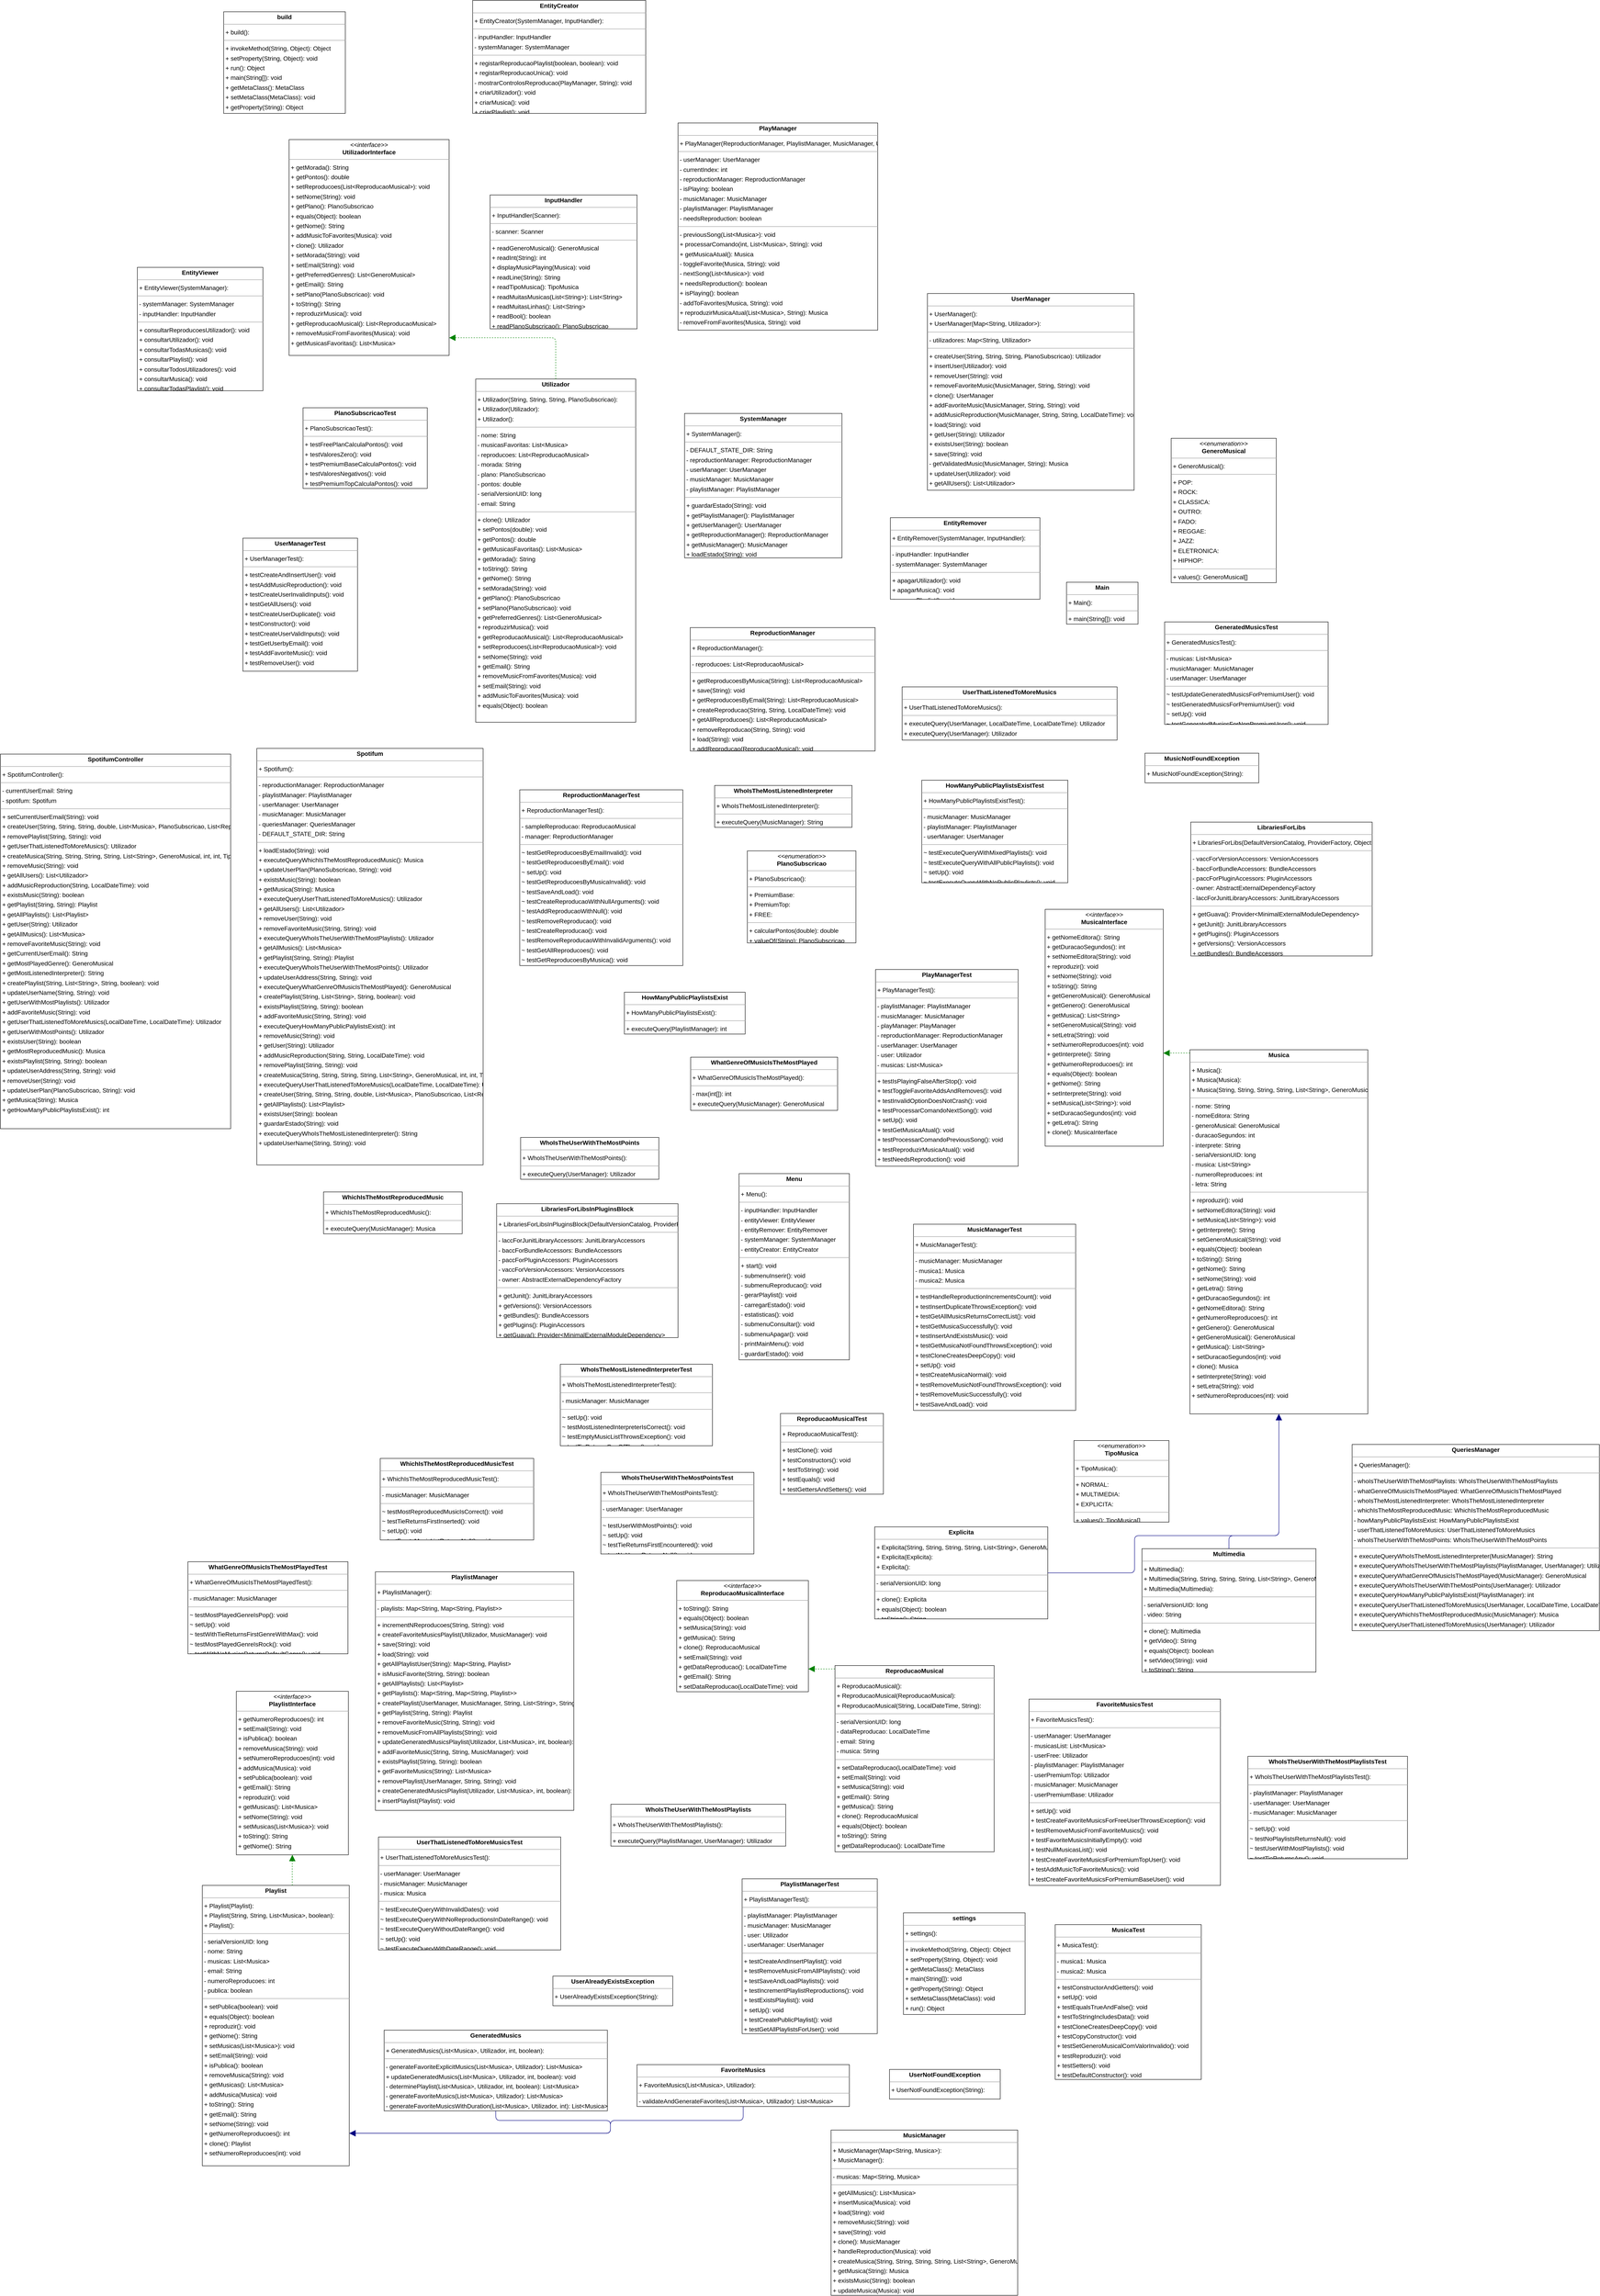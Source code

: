 <mxGraphModel dx="0" dy="0" grid="1" gridSize="10" guides="1" tooltips="1" connect="1" arrows="1" fold="1" page="0" pageScale="1" background="none" math="0" shadow="0">
  <root>
    <mxCell id="0" />
    <mxCell id="1" parent="0" />
    <mxCell id="node30" parent="1" vertex="1" value="&lt;p style=&quot;margin:0px;margin-top:4px;text-align:center;&quot;&gt;&lt;b&gt;EntityCreator&lt;/b&gt;&lt;/p&gt;&lt;hr size=&quot;1&quot;/&gt;&lt;p style=&quot;margin:0 0 0 4px;line-height:1.6;&quot;&gt;+ EntityCreator(SystemManager, InputHandler): &lt;/p&gt;&lt;hr size=&quot;1&quot;/&gt;&lt;p style=&quot;margin:0 0 0 4px;line-height:1.6;&quot;&gt;- inputHandler: InputHandler&lt;br/&gt;- systemManager: SystemManager&lt;/p&gt;&lt;hr size=&quot;1&quot;/&gt;&lt;p style=&quot;margin:0 0 0 4px;line-height:1.6;&quot;&gt;+ registarReproducaoPlaylist(boolean, boolean): void&lt;br/&gt;+ registarReproducaoUnica(): void&lt;br/&gt;- mostrarControlosReproducao(PlayManager, String): void&lt;br/&gt;+ criarUtilizador(): void&lt;br/&gt;+ criarMusica(): void&lt;br/&gt;+ criarPlaylist(): void&lt;/p&gt;" style="verticalAlign=top;align=left;overflow=fill;fontSize=14;fontFamily=Helvetica;html=1;rounded=0;shadow=0;comic=0;labelBackgroundColor=none;strokeWidth=1;">
      <mxGeometry x="901" y="-13" width="397" height="259" as="geometry" />
    </mxCell>
    <mxCell id="node21" parent="1" vertex="1" value="&lt;p style=&quot;margin:0px;margin-top:4px;text-align:center;&quot;&gt;&lt;b&gt;EntityRemover&lt;/b&gt;&lt;/p&gt;&lt;hr size=&quot;1&quot;/&gt;&lt;p style=&quot;margin:0 0 0 4px;line-height:1.6;&quot;&gt;+ EntityRemover(SystemManager, InputHandler): &lt;/p&gt;&lt;hr size=&quot;1&quot;/&gt;&lt;p style=&quot;margin:0 0 0 4px;line-height:1.6;&quot;&gt;- inputHandler: InputHandler&lt;br/&gt;- systemManager: SystemManager&lt;/p&gt;&lt;hr size=&quot;1&quot;/&gt;&lt;p style=&quot;margin:0 0 0 4px;line-height:1.6;&quot;&gt;+ apagarUtilizador(): void&lt;br/&gt;+ apagarMusica(): void&lt;br/&gt;+ apagarPlaylist(): void&lt;/p&gt;" style="verticalAlign=top;align=left;overflow=fill;fontSize=14;fontFamily=Helvetica;html=1;rounded=0;shadow=0;comic=0;labelBackgroundColor=none;strokeWidth=1;">
      <mxGeometry x="1859" y="1173" width="343" height="187" as="geometry" />
    </mxCell>
    <mxCell id="node36" parent="1" vertex="1" value="&lt;p style=&quot;margin:0px;margin-top:4px;text-align:center;&quot;&gt;&lt;b&gt;EntityViewer&lt;/b&gt;&lt;/p&gt;&lt;hr size=&quot;1&quot;/&gt;&lt;p style=&quot;margin:0 0 0 4px;line-height:1.6;&quot;&gt;+ EntityViewer(SystemManager): &lt;/p&gt;&lt;hr size=&quot;1&quot;/&gt;&lt;p style=&quot;margin:0 0 0 4px;line-height:1.6;&quot;&gt;- systemManager: SystemManager&lt;br/&gt;- inputHandler: InputHandler&lt;/p&gt;&lt;hr size=&quot;1&quot;/&gt;&lt;p style=&quot;margin:0 0 0 4px;line-height:1.6;&quot;&gt;+ consultarReproducoesUtilizador(): void&lt;br/&gt;+ consultarUtilizador(): void&lt;br/&gt;+ consultarTodasMusicas(): void&lt;br/&gt;+ consultarPlaylist(): void&lt;br/&gt;+ consultarTodosUtilizadores(): void&lt;br/&gt;+ consultarMusica(): void&lt;br/&gt;+ consultarTodasPlaylist(): void&lt;/p&gt;" style="verticalAlign=top;align=left;overflow=fill;fontSize=14;fontFamily=Helvetica;html=1;rounded=0;shadow=0;comic=0;labelBackgroundColor=none;strokeWidth=1;">
      <mxGeometry x="132" y="599" width="288" height="283" as="geometry" />
    </mxCell>
    <mxCell id="node14" parent="1" vertex="1" value="&lt;p style=&quot;margin:0px;margin-top:4px;text-align:center;&quot;&gt;&lt;b&gt;Explicita&lt;/b&gt;&lt;/p&gt;&lt;hr size=&quot;1&quot;/&gt;&lt;p style=&quot;margin:0 0 0 4px;line-height:1.6;&quot;&gt;+ Explicita(String, String, String, String, List&amp;lt;String&amp;gt;, GeneroMusical, int): &lt;br/&gt;+ Explicita(Explicita): &lt;br/&gt;+ Explicita(): &lt;/p&gt;&lt;hr size=&quot;1&quot;/&gt;&lt;p style=&quot;margin:0 0 0 4px;line-height:1.6;&quot;&gt;- serialVersionUID: long&lt;/p&gt;&lt;hr size=&quot;1&quot;/&gt;&lt;p style=&quot;margin:0 0 0 4px;line-height:1.6;&quot;&gt;+ clone(): Explicita&lt;br/&gt;+ equals(Object): boolean&lt;br/&gt;+ toString(): String&lt;/p&gt;" style="verticalAlign=top;align=left;overflow=fill;fontSize=14;fontFamily=Helvetica;html=1;rounded=0;shadow=0;comic=0;labelBackgroundColor=none;strokeWidth=1;">
      <mxGeometry x="1823" y="3487" width="397" height="211" as="geometry" />
    </mxCell>
    <mxCell id="node55" parent="1" vertex="1" value="&lt;p style=&quot;margin:0px;margin-top:4px;text-align:center;&quot;&gt;&lt;b&gt;FavoriteMusics&lt;/b&gt;&lt;/p&gt;&lt;hr size=&quot;1&quot;/&gt;&lt;p style=&quot;margin:0 0 0 4px;line-height:1.6;&quot;&gt;+ FavoriteMusics(List&amp;lt;Musica&amp;gt;, Utilizador): &lt;/p&gt;&lt;hr size=&quot;1&quot;/&gt;&lt;p style=&quot;margin:0 0 0 4px;line-height:1.6;&quot;&gt;- validateAndGenerateFavorites(List&amp;lt;Musica&amp;gt;, Utilizador): List&amp;lt;Musica&amp;gt;&lt;/p&gt;" style="verticalAlign=top;align=left;overflow=fill;fontSize=14;fontFamily=Helvetica;html=1;rounded=0;shadow=0;comic=0;labelBackgroundColor=none;strokeWidth=1;">
      <mxGeometry x="1278" y="4720" width="487" height="96" as="geometry" />
    </mxCell>
    <mxCell id="node28" parent="1" vertex="1" value="&lt;p style=&quot;margin:0px;margin-top:4px;text-align:center;&quot;&gt;&lt;b&gt;FavoriteMusicsTest&lt;/b&gt;&lt;/p&gt;&lt;hr size=&quot;1&quot;/&gt;&lt;p style=&quot;margin:0 0 0 4px;line-height:1.6;&quot;&gt;+ FavoriteMusicsTest(): &lt;/p&gt;&lt;hr size=&quot;1&quot;/&gt;&lt;p style=&quot;margin:0 0 0 4px;line-height:1.6;&quot;&gt;- userManager: UserManager&lt;br/&gt;- musicasList: List&amp;lt;Musica&amp;gt;&lt;br/&gt;- userFree: Utilizador&lt;br/&gt;- playlistManager: PlaylistManager&lt;br/&gt;- userPremiumTop: Utilizador&lt;br/&gt;- musicManager: MusicManager&lt;br/&gt;- userPremiumBase: Utilizador&lt;/p&gt;&lt;hr size=&quot;1&quot;/&gt;&lt;p style=&quot;margin:0 0 0 4px;line-height:1.6;&quot;&gt;+ setUp(): void&lt;br/&gt;+ testCreateFavoriteMusicsForFreeUserThrowsException(): void&lt;br/&gt;+ testRemoveMusicFromFavoriteMusics(): void&lt;br/&gt;+ testFavoriteMusicsInitiallyEmpty(): void&lt;br/&gt;+ testNullMusicasList(): void&lt;br/&gt;+ testCreateFavoriteMusicsForPremiumTopUser(): void&lt;br/&gt;+ testAddMusicToFavoriteMusics(): void&lt;br/&gt;+ testCreateFavoriteMusicsForPremiumBaseUser(): void&lt;/p&gt;" style="verticalAlign=top;align=left;overflow=fill;fontSize=14;fontFamily=Helvetica;html=1;rounded=0;shadow=0;comic=0;labelBackgroundColor=none;strokeWidth=1;">
      <mxGeometry x="2177" y="3882" width="439" height="427" as="geometry" />
    </mxCell>
    <mxCell id="node0" parent="1" vertex="1" value="&lt;p style=&quot;margin:0px;margin-top:4px;text-align:center;&quot;&gt;&lt;b&gt;GeneratedMusics&lt;/b&gt;&lt;/p&gt;&lt;hr size=&quot;1&quot;/&gt;&lt;p style=&quot;margin:0 0 0 4px;line-height:1.6;&quot;&gt;+ GeneratedMusics(List&amp;lt;Musica&amp;gt;, Utilizador, int, boolean): &lt;/p&gt;&lt;hr size=&quot;1&quot;/&gt;&lt;p style=&quot;margin:0 0 0 4px;line-height:1.6;&quot;&gt;- generateFavoriteExplicitMusics(List&amp;lt;Musica&amp;gt;, Utilizador): List&amp;lt;Musica&amp;gt;&lt;br/&gt;+ updateGeneratedMusics(List&amp;lt;Musica&amp;gt;, Utilizador, int, boolean): void&lt;br/&gt;- determinePlaylist(List&amp;lt;Musica&amp;gt;, Utilizador, int, boolean): List&amp;lt;Musica&amp;gt;&lt;br/&gt;- generateFavoriteMusics(List&amp;lt;Musica&amp;gt;, Utilizador): List&amp;lt;Musica&amp;gt;&lt;br/&gt;- generateFavoriteMusicsWithDuration(List&amp;lt;Musica&amp;gt;, Utilizador, int): List&amp;lt;Musica&amp;gt;&lt;/p&gt;" style="verticalAlign=top;align=left;overflow=fill;fontSize=14;fontFamily=Helvetica;html=1;rounded=0;shadow=0;comic=0;labelBackgroundColor=none;strokeWidth=1;">
      <mxGeometry x="698" y="4641" width="512" height="185" as="geometry" />
    </mxCell>
    <mxCell id="node32" parent="1" vertex="1" value="&lt;p style=&quot;margin:0px;margin-top:4px;text-align:center;&quot;&gt;&lt;b&gt;GeneratedMusicsTest&lt;/b&gt;&lt;/p&gt;&lt;hr size=&quot;1&quot;/&gt;&lt;p style=&quot;margin:0 0 0 4px;line-height:1.6;&quot;&gt;+ GeneratedMusicsTest(): &lt;/p&gt;&lt;hr size=&quot;1&quot;/&gt;&lt;p style=&quot;margin:0 0 0 4px;line-height:1.6;&quot;&gt;- musicas: List&amp;lt;Musica&amp;gt;&lt;br/&gt;- musicManager: MusicManager&lt;br/&gt;- userManager: UserManager&lt;/p&gt;&lt;hr size=&quot;1&quot;/&gt;&lt;p style=&quot;margin:0 0 0 4px;line-height:1.6;&quot;&gt;~ testUpdateGeneratedMusicsForPremiumUser(): void&lt;br/&gt;~ testGeneratedMusicsForPremiumUser(): void&lt;br/&gt;~ setUp(): void&lt;br/&gt;~ testGeneratedMusicsForNonPremiumUser(): void&lt;/p&gt;" style="verticalAlign=top;align=left;overflow=fill;fontSize=14;fontFamily=Helvetica;html=1;rounded=0;shadow=0;comic=0;labelBackgroundColor=none;strokeWidth=1;">
      <mxGeometry x="2488" y="1412" width="375" height="235" as="geometry" />
    </mxCell>
    <mxCell id="node1" parent="1" vertex="1" value="&lt;p style=&quot;margin:0px;margin-top:4px;text-align:center;&quot;&gt;&lt;i&gt;&amp;lt;&amp;lt;enumeration&amp;gt;&amp;gt;&lt;/i&gt;&lt;br/&gt;&lt;b&gt;GeneroMusical&lt;/b&gt;&lt;/p&gt;&lt;hr size=&quot;1&quot;/&gt;&lt;p style=&quot;margin:0 0 0 4px;line-height:1.6;&quot;&gt;+ GeneroMusical(): &lt;/p&gt;&lt;hr size=&quot;1&quot;/&gt;&lt;p style=&quot;margin:0 0 0 4px;line-height:1.6;&quot;&gt;+ POP: &lt;br/&gt;+ ROCK: &lt;br/&gt;+ CLASSICA: &lt;br/&gt;+ OUTRO: &lt;br/&gt;+ FADO: &lt;br/&gt;+ REGGAE: &lt;br/&gt;+ JAZZ: &lt;br/&gt;+ ELETRONICA: &lt;br/&gt;+ HIPHOP: &lt;/p&gt;&lt;hr size=&quot;1&quot;/&gt;&lt;p style=&quot;margin:0 0 0 4px;line-height:1.6;&quot;&gt;+ values(): GeneroMusical[]&lt;br/&gt;+ valueOf(String): GeneroMusical&lt;/p&gt;" style="verticalAlign=top;align=left;overflow=fill;fontSize=14;fontFamily=Helvetica;html=1;rounded=0;shadow=0;comic=0;labelBackgroundColor=none;strokeWidth=1;">
      <mxGeometry x="2503" y="991" width="241" height="331" as="geometry" />
    </mxCell>
    <mxCell id="node20" parent="1" vertex="1" value="&lt;p style=&quot;margin:0px;margin-top:4px;text-align:center;&quot;&gt;&lt;b&gt;HowManyPublicPlaylistsExist&lt;/b&gt;&lt;/p&gt;&lt;hr size=&quot;1&quot;/&gt;&lt;p style=&quot;margin:0 0 0 4px;line-height:1.6;&quot;&gt;+ HowManyPublicPlaylistsExist(): &lt;/p&gt;&lt;hr size=&quot;1&quot;/&gt;&lt;p style=&quot;margin:0 0 0 4px;line-height:1.6;&quot;&gt;+ executeQuery(PlaylistManager): int&lt;/p&gt;" style="verticalAlign=top;align=left;overflow=fill;fontSize=14;fontFamily=Helvetica;html=1;rounded=0;shadow=0;comic=0;labelBackgroundColor=none;strokeWidth=1;">
      <mxGeometry x="1249" y="2261" width="277" height="96" as="geometry" />
    </mxCell>
    <mxCell id="node10" parent="1" vertex="1" value="&lt;p style=&quot;margin:0px;margin-top:4px;text-align:center;&quot;&gt;&lt;b&gt;HowManyPublicPlaylistsExistTest&lt;/b&gt;&lt;/p&gt;&lt;hr size=&quot;1&quot;/&gt;&lt;p style=&quot;margin:0 0 0 4px;line-height:1.6;&quot;&gt;+ HowManyPublicPlaylistsExistTest(): &lt;/p&gt;&lt;hr size=&quot;1&quot;/&gt;&lt;p style=&quot;margin:0 0 0 4px;line-height:1.6;&quot;&gt;- musicManager: MusicManager&lt;br/&gt;- playlistManager: PlaylistManager&lt;br/&gt;- userManager: UserManager&lt;/p&gt;&lt;hr size=&quot;1&quot;/&gt;&lt;p style=&quot;margin:0 0 0 4px;line-height:1.6;&quot;&gt;~ testExecuteQueryWithMixedPlaylists(): void&lt;br/&gt;~ testExecuteQueryWithAllPublicPlaylists(): void&lt;br/&gt;~ setUp(): void&lt;br/&gt;~ testExecuteQueryWithNoPublicPlaylists(): void&lt;/p&gt;" style="verticalAlign=top;align=left;overflow=fill;fontSize=14;fontFamily=Helvetica;html=1;rounded=0;shadow=0;comic=0;labelBackgroundColor=none;strokeWidth=1;">
      <mxGeometry x="1931" y="1775" width="335" height="235" as="geometry" />
    </mxCell>
    <mxCell id="node15" parent="1" vertex="1" value="&lt;p style=&quot;margin:0px;margin-top:4px;text-align:center;&quot;&gt;&lt;b&gt;InputHandler&lt;/b&gt;&lt;/p&gt;&lt;hr size=&quot;1&quot;/&gt;&lt;p style=&quot;margin:0 0 0 4px;line-height:1.6;&quot;&gt;+ InputHandler(Scanner): &lt;/p&gt;&lt;hr size=&quot;1&quot;/&gt;&lt;p style=&quot;margin:0 0 0 4px;line-height:1.6;&quot;&gt;- scanner: Scanner&lt;/p&gt;&lt;hr size=&quot;1&quot;/&gt;&lt;p style=&quot;margin:0 0 0 4px;line-height:1.6;&quot;&gt;+ readGeneroMusical(): GeneroMusical&lt;br/&gt;+ readInt(String): int&lt;br/&gt;+ displayMusicPlaying(Musica): void&lt;br/&gt;+ readLine(String): String&lt;br/&gt;+ readTipoMusica(): TipoMusica&lt;br/&gt;+ readMuitasMusicas(List&amp;lt;String&amp;gt;): List&amp;lt;String&amp;gt;&lt;br/&gt;+ readMuitasLinhas(): List&amp;lt;String&amp;gt;&lt;br/&gt;+ readBool(): boolean&lt;br/&gt;+ readPlanoSubscricao(): PlanoSubscricao&lt;/p&gt;" style="verticalAlign=top;align=left;overflow=fill;fontSize=14;fontFamily=Helvetica;html=1;rounded=0;shadow=0;comic=0;labelBackgroundColor=none;strokeWidth=1;">
      <mxGeometry x="941" y="433" width="337" height="307" as="geometry" />
    </mxCell>
    <mxCell id="node12" parent="1" vertex="1" value="&lt;p style=&quot;margin:0px;margin-top:4px;text-align:center;&quot;&gt;&lt;b&gt;LibrariesForLibs&lt;/b&gt;&lt;/p&gt;&lt;hr size=&quot;1&quot;/&gt;&lt;p style=&quot;margin:0 0 0 4px;line-height:1.6;&quot;&gt;+ LibrariesForLibs(DefaultVersionCatalog, ProviderFactory, ObjectFactory, ImmutableAttributesFactory, CapabilityNotationParser): &lt;/p&gt;&lt;hr size=&quot;1&quot;/&gt;&lt;p style=&quot;margin:0 0 0 4px;line-height:1.6;&quot;&gt;- vaccForVersionAccessors: VersionAccessors&lt;br/&gt;- baccForBundleAccessors: BundleAccessors&lt;br/&gt;- paccForPluginAccessors: PluginAccessors&lt;br/&gt;- owner: AbstractExternalDependencyFactory&lt;br/&gt;- laccForJunitLibraryAccessors: JunitLibraryAccessors&lt;/p&gt;&lt;hr size=&quot;1&quot;/&gt;&lt;p style=&quot;margin:0 0 0 4px;line-height:1.6;&quot;&gt;+ getGuava(): Provider&amp;lt;MinimalExternalModuleDependency&amp;gt;&lt;br/&gt;+ getJunit(): JunitLibraryAccessors&lt;br/&gt;+ getPlugins(): PluginAccessors&lt;br/&gt;+ getVersions(): VersionAccessors&lt;br/&gt;+ getBundles(): BundleAccessors&lt;/p&gt;" style="verticalAlign=top;align=left;overflow=fill;fontSize=14;fontFamily=Helvetica;html=1;rounded=0;shadow=0;comic=0;labelBackgroundColor=none;strokeWidth=1;">
      <mxGeometry x="2548" y="1871" width="416" height="307" as="geometry" />
    </mxCell>
    <mxCell id="node42" parent="1" vertex="1" value="&lt;p style=&quot;margin:0px;margin-top:4px;text-align:center;&quot;&gt;&lt;b&gt;LibrariesForLibsInPluginsBlock&lt;/b&gt;&lt;/p&gt;&lt;hr size=&quot;1&quot;/&gt;&lt;p style=&quot;margin:0 0 0 4px;line-height:1.6;&quot;&gt;+ LibrariesForLibsInPluginsBlock(DefaultVersionCatalog, ProviderFactory, ObjectFactory, ImmutableAttributesFactory, CapabilityNotationParser): &lt;/p&gt;&lt;hr size=&quot;1&quot;/&gt;&lt;p style=&quot;margin:0 0 0 4px;line-height:1.6;&quot;&gt;- laccForJunitLibraryAccessors: JunitLibraryAccessors&lt;br/&gt;- baccForBundleAccessors: BundleAccessors&lt;br/&gt;- paccForPluginAccessors: PluginAccessors&lt;br/&gt;- vaccForVersionAccessors: VersionAccessors&lt;br/&gt;- owner: AbstractExternalDependencyFactory&lt;/p&gt;&lt;hr size=&quot;1&quot;/&gt;&lt;p style=&quot;margin:0 0 0 4px;line-height:1.6;&quot;&gt;+ getJunit(): JunitLibraryAccessors&lt;br/&gt;+ getVersions(): VersionAccessors&lt;br/&gt;+ getBundles(): BundleAccessors&lt;br/&gt;+ getPlugins(): PluginAccessors&lt;br/&gt;+ getGuava(): Provider&amp;lt;MinimalExternalModuleDependency&amp;gt;&lt;/p&gt;" style="verticalAlign=top;align=left;overflow=fill;fontSize=14;fontFamily=Helvetica;html=1;rounded=0;shadow=0;comic=0;labelBackgroundColor=none;strokeWidth=1;">
      <mxGeometry x="956" y="2746" width="416" height="307" as="geometry" />
    </mxCell>
    <mxCell id="node18" parent="1" vertex="1" value="&lt;p style=&quot;margin:0px;margin-top:4px;text-align:center;&quot;&gt;&lt;b&gt;Main&lt;/b&gt;&lt;/p&gt;&lt;hr size=&quot;1&quot;/&gt;&lt;p style=&quot;margin:0 0 0 4px;line-height:1.6;&quot;&gt;+ Main(): &lt;/p&gt;&lt;hr size=&quot;1&quot;/&gt;&lt;p style=&quot;margin:0 0 0 4px;line-height:1.6;&quot;&gt;+ main(String[]): void&lt;/p&gt;" style="verticalAlign=top;align=left;overflow=fill;fontSize=14;fontFamily=Helvetica;html=1;rounded=0;shadow=0;comic=0;labelBackgroundColor=none;strokeWidth=1;">
      <mxGeometry x="2263" y="1321" width="164" height="96" as="geometry" />
    </mxCell>
    <mxCell id="node37" parent="1" vertex="1" value="&lt;p style=&quot;margin:0px;margin-top:4px;text-align:center;&quot;&gt;&lt;b&gt;Menu&lt;/b&gt;&lt;/p&gt;&lt;hr size=&quot;1&quot;/&gt;&lt;p style=&quot;margin:0 0 0 4px;line-height:1.6;&quot;&gt;+ Menu(): &lt;/p&gt;&lt;hr size=&quot;1&quot;/&gt;&lt;p style=&quot;margin:0 0 0 4px;line-height:1.6;&quot;&gt;- inputHandler: InputHandler&lt;br/&gt;- entityViewer: EntityViewer&lt;br/&gt;- entityRemover: EntityRemover&lt;br/&gt;- systemManager: SystemManager&lt;br/&gt;- entityCreator: EntityCreator&lt;/p&gt;&lt;hr size=&quot;1&quot;/&gt;&lt;p style=&quot;margin:0 0 0 4px;line-height:1.6;&quot;&gt;+ start(): void&lt;br/&gt;- submenuInserir(): void&lt;br/&gt;- submenuReproducao(): void&lt;br/&gt;- gerarPlaylist(): void&lt;br/&gt;- carregarEstado(): void&lt;br/&gt;- estatisticas(): void&lt;br/&gt;- submenuConsultar(): void&lt;br/&gt;- submenuApagar(): void&lt;br/&gt;- printMainMenu(): void&lt;br/&gt;- guardarEstado(): void&lt;/p&gt;" style="verticalAlign=top;align=left;overflow=fill;fontSize=14;fontFamily=Helvetica;html=1;rounded=0;shadow=0;comic=0;labelBackgroundColor=none;strokeWidth=1;">
      <mxGeometry x="1512" y="2677" width="253" height="427" as="geometry" />
    </mxCell>
    <mxCell id="node43" parent="1" vertex="1" value="&lt;p style=&quot;margin:0px;margin-top:4px;text-align:center;&quot;&gt;&lt;b&gt;Multimedia&lt;/b&gt;&lt;/p&gt;&lt;hr size=&quot;1&quot;/&gt;&lt;p style=&quot;margin:0 0 0 4px;line-height:1.6;&quot;&gt;+ Multimedia(): &lt;br/&gt;+ Multimedia(String, String, String, String, List&amp;lt;String&amp;gt;, GeneroMusical, int, String): &lt;br/&gt;+ Multimedia(Multimedia): &lt;/p&gt;&lt;hr size=&quot;1&quot;/&gt;&lt;p style=&quot;margin:0 0 0 4px;line-height:1.6;&quot;&gt;- serialVersionUID: long&lt;br/&gt;- video: String&lt;/p&gt;&lt;hr size=&quot;1&quot;/&gt;&lt;p style=&quot;margin:0 0 0 4px;line-height:1.6;&quot;&gt;+ clone(): Multimedia&lt;br/&gt;+ getVideo(): String&lt;br/&gt;+ equals(Object): boolean&lt;br/&gt;+ setVideo(String): void&lt;br/&gt;+ toString(): String&lt;/p&gt;" style="verticalAlign=top;align=left;overflow=fill;fontSize=14;fontFamily=Helvetica;html=1;rounded=0;shadow=0;comic=0;labelBackgroundColor=none;strokeWidth=1;">
      <mxGeometry x="2436" y="3537" width="399" height="283" as="geometry" />
    </mxCell>
    <mxCell id="node50" parent="1" vertex="1" value="&lt;p style=&quot;margin:0px;margin-top:4px;text-align:center;&quot;&gt;&lt;b&gt;MusicManager&lt;/b&gt;&lt;/p&gt;&lt;hr size=&quot;1&quot;/&gt;&lt;p style=&quot;margin:0 0 0 4px;line-height:1.6;&quot;&gt;+ MusicManager(Map&amp;lt;String, Musica&amp;gt;): &lt;br/&gt;+ MusicManager(): &lt;/p&gt;&lt;hr size=&quot;1&quot;/&gt;&lt;p style=&quot;margin:0 0 0 4px;line-height:1.6;&quot;&gt;- musicas: Map&amp;lt;String, Musica&amp;gt;&lt;/p&gt;&lt;hr size=&quot;1&quot;/&gt;&lt;p style=&quot;margin:0 0 0 4px;line-height:1.6;&quot;&gt;+ getAllMusics(): List&amp;lt;Musica&amp;gt;&lt;br/&gt;+ insertMusica(Musica): void&lt;br/&gt;+ load(String): void&lt;br/&gt;+ removeMusic(String): void&lt;br/&gt;+ save(String): void&lt;br/&gt;+ clone(): MusicManager&lt;br/&gt;+ handleReproduction(Musica): void&lt;br/&gt;+ createMusica(String, String, String, String, List&amp;lt;String&amp;gt;, GeneroMusical, int, String, TipoMusica): Musica&lt;br/&gt;+ getMusica(String): Musica&lt;br/&gt;+ existsMusic(String): boolean&lt;br/&gt;+ updateMusica(Musica): void&lt;/p&gt;" style="verticalAlign=top;align=left;overflow=fill;fontSize=14;fontFamily=Helvetica;html=1;rounded=0;shadow=0;comic=0;labelBackgroundColor=none;strokeWidth=1;">
      <mxGeometry x="1723" y="4870" width="428" height="379" as="geometry" />
    </mxCell>
    <mxCell id="node24" parent="1" vertex="1" value="&lt;p style=&quot;margin:0px;margin-top:4px;text-align:center;&quot;&gt;&lt;b&gt;MusicManagerTest&lt;/b&gt;&lt;/p&gt;&lt;hr size=&quot;1&quot;/&gt;&lt;p style=&quot;margin:0 0 0 4px;line-height:1.6;&quot;&gt;+ MusicManagerTest(): &lt;/p&gt;&lt;hr size=&quot;1&quot;/&gt;&lt;p style=&quot;margin:0 0 0 4px;line-height:1.6;&quot;&gt;- musicManager: MusicManager&lt;br/&gt;- musica1: Musica&lt;br/&gt;- musica2: Musica&lt;/p&gt;&lt;hr size=&quot;1&quot;/&gt;&lt;p style=&quot;margin:0 0 0 4px;line-height:1.6;&quot;&gt;+ testHandleReproductionIncrementsCount(): void&lt;br/&gt;+ testInsertDuplicateThrowsException(): void&lt;br/&gt;+ testGetAllMusicsReturnsCorrectList(): void&lt;br/&gt;+ testGetMusicaSuccessfully(): void&lt;br/&gt;+ testInsertAndExistsMusic(): void&lt;br/&gt;+ testGetMusicaNotFoundThrowsException(): void&lt;br/&gt;+ testCloneCreatesDeepCopy(): void&lt;br/&gt;+ setUp(): void&lt;br/&gt;+ testCreateMusicaNormal(): void&lt;br/&gt;+ testRemoveMusicNotFoundThrowsException(): void&lt;br/&gt;+ testRemoveMusicSuccessfully(): void&lt;br/&gt;+ testSaveAndLoad(): void&lt;/p&gt;" style="verticalAlign=top;align=left;overflow=fill;fontSize=14;fontFamily=Helvetica;html=1;rounded=0;shadow=0;comic=0;labelBackgroundColor=none;strokeWidth=1;">
      <mxGeometry x="1912" y="2793" width="372" height="427" as="geometry" />
    </mxCell>
    <mxCell id="node2" parent="1" vertex="1" value="&lt;p style=&quot;margin:0px;margin-top:4px;text-align:center;&quot;&gt;&lt;b&gt;MusicNotFoundException&lt;/b&gt;&lt;/p&gt;&lt;hr size=&quot;1&quot;/&gt;&lt;p style=&quot;margin:0 0 0 4px;line-height:1.6;&quot;&gt;+ MusicNotFoundException(String): &lt;/p&gt;" style="verticalAlign=top;align=left;overflow=fill;fontSize=14;fontFamily=Helvetica;html=1;rounded=0;shadow=0;comic=0;labelBackgroundColor=none;strokeWidth=1;">
      <mxGeometry x="2443" y="1713" width="261" height="68" as="geometry" />
    </mxCell>
    <mxCell id="node51" parent="1" vertex="1" value="&lt;p style=&quot;margin:0px;margin-top:4px;text-align:center;&quot;&gt;&lt;b&gt;Musica&lt;/b&gt;&lt;/p&gt;&lt;hr size=&quot;1&quot;/&gt;&lt;p style=&quot;margin:0 0 0 4px;line-height:1.6;&quot;&gt;+ Musica(): &lt;br/&gt;+ Musica(Musica): &lt;br/&gt;+ Musica(String, String, String, String, List&amp;lt;String&amp;gt;, GeneroMusical, int): &lt;/p&gt;&lt;hr size=&quot;1&quot;/&gt;&lt;p style=&quot;margin:0 0 0 4px;line-height:1.6;&quot;&gt;- nome: String&lt;br/&gt;- nomeEditora: String&lt;br/&gt;- generoMusical: GeneroMusical&lt;br/&gt;- duracaoSegundos: int&lt;br/&gt;- interprete: String&lt;br/&gt;- serialVersionUID: long&lt;br/&gt;- musica: List&amp;lt;String&amp;gt;&lt;br/&gt;- numeroReproducoes: int&lt;br/&gt;- letra: String&lt;/p&gt;&lt;hr size=&quot;1&quot;/&gt;&lt;p style=&quot;margin:0 0 0 4px;line-height:1.6;&quot;&gt;+ reproduzir(): void&lt;br/&gt;+ setNomeEditora(String): void&lt;br/&gt;+ setMusica(List&amp;lt;String&amp;gt;): void&lt;br/&gt;+ getInterprete(): String&lt;br/&gt;+ setGeneroMusical(String): void&lt;br/&gt;+ equals(Object): boolean&lt;br/&gt;+ toString(): String&lt;br/&gt;+ getNome(): String&lt;br/&gt;+ setNome(String): void&lt;br/&gt;+ getLetra(): String&lt;br/&gt;+ getDuracaoSegundos(): int&lt;br/&gt;+ getNomeEditora(): String&lt;br/&gt;+ getNumeroReproducoes(): int&lt;br/&gt;+ getGenero(): GeneroMusical&lt;br/&gt;+ getGeneroMusical(): GeneroMusical&lt;br/&gt;+ getMusica(): List&amp;lt;String&amp;gt;&lt;br/&gt;+ setDuracaoSegundos(int): void&lt;br/&gt;+ clone(): Musica&lt;br/&gt;+ setInterprete(String): void&lt;br/&gt;+ setLetra(String): void&lt;br/&gt;+ setNumeroReproducoes(int): void&lt;/p&gt;" style="verticalAlign=top;align=left;overflow=fill;fontSize=14;fontFamily=Helvetica;html=1;rounded=0;shadow=0;comic=0;labelBackgroundColor=none;strokeWidth=1;">
      <mxGeometry x="2546" y="2393" width="408" height="835" as="geometry" />
    </mxCell>
    <mxCell id="node7" parent="1" vertex="1" value="&lt;p style=&quot;margin:0px;margin-top:4px;text-align:center;&quot;&gt;&lt;i&gt;&amp;lt;&amp;lt;interface&amp;gt;&amp;gt;&lt;/i&gt;&lt;br/&gt;&lt;b&gt;MusicaInterface&lt;/b&gt;&lt;/p&gt;&lt;hr size=&quot;1&quot;/&gt;&lt;p style=&quot;margin:0 0 0 4px;line-height:1.6;&quot;&gt;+ getNomeEditora(): String&lt;br/&gt;+ getDuracaoSegundos(): int&lt;br/&gt;+ setNomeEditora(String): void&lt;br/&gt;+ reproduzir(): void&lt;br/&gt;+ setNome(String): void&lt;br/&gt;+ toString(): String&lt;br/&gt;+ getGeneroMusical(): GeneroMusical&lt;br/&gt;+ getGenero(): GeneroMusical&lt;br/&gt;+ getMusica(): List&amp;lt;String&amp;gt;&lt;br/&gt;+ setGeneroMusical(String): void&lt;br/&gt;+ setLetra(String): void&lt;br/&gt;+ setNumeroReproducoes(int): void&lt;br/&gt;+ getInterprete(): String&lt;br/&gt;+ getNumeroReproducoes(): int&lt;br/&gt;+ equals(Object): boolean&lt;br/&gt;+ getNome(): String&lt;br/&gt;+ setInterprete(String): void&lt;br/&gt;+ setMusica(List&amp;lt;String&amp;gt;): void&lt;br/&gt;+ setDuracaoSegundos(int): void&lt;br/&gt;+ getLetra(): String&lt;br/&gt;+ clone(): MusicaInterface&lt;/p&gt;" style="verticalAlign=top;align=left;overflow=fill;fontSize=14;fontFamily=Helvetica;html=1;rounded=0;shadow=0;comic=0;labelBackgroundColor=none;strokeWidth=1;">
      <mxGeometry x="2214" y="2071" width="271" height="543" as="geometry" />
    </mxCell>
    <mxCell id="node4" parent="1" vertex="1" value="&lt;p style=&quot;margin:0px;margin-top:4px;text-align:center;&quot;&gt;&lt;b&gt;MusicaTest&lt;/b&gt;&lt;/p&gt;&lt;hr size=&quot;1&quot;/&gt;&lt;p style=&quot;margin:0 0 0 4px;line-height:1.6;&quot;&gt;+ MusicaTest(): &lt;/p&gt;&lt;hr size=&quot;1&quot;/&gt;&lt;p style=&quot;margin:0 0 0 4px;line-height:1.6;&quot;&gt;- musica1: Musica&lt;br/&gt;- musica2: Musica&lt;/p&gt;&lt;hr size=&quot;1&quot;/&gt;&lt;p style=&quot;margin:0 0 0 4px;line-height:1.6;&quot;&gt;+ testConstructorAndGetters(): void&lt;br/&gt;+ setUp(): void&lt;br/&gt;+ testEqualsTrueAndFalse(): void&lt;br/&gt;+ testToStringIncludesData(): void&lt;br/&gt;+ testCloneCreatesDeepCopy(): void&lt;br/&gt;+ testCopyConstructor(): void&lt;br/&gt;+ testSetGeneroMusicalComValorInvalido(): void&lt;br/&gt;+ testReproduzir(): void&lt;br/&gt;+ testSetters(): void&lt;br/&gt;+ testDefaultConstructor(): void&lt;/p&gt;" style="verticalAlign=top;align=left;overflow=fill;fontSize=14;fontFamily=Helvetica;html=1;rounded=0;shadow=0;comic=0;labelBackgroundColor=none;strokeWidth=1;">
      <mxGeometry x="2237" y="4399" width="335" height="355" as="geometry" />
    </mxCell>
    <mxCell id="node22" parent="1" vertex="1" value="&lt;p style=&quot;margin:0px;margin-top:4px;text-align:center;&quot;&gt;&lt;i&gt;&amp;lt;&amp;lt;enumeration&amp;gt;&amp;gt;&lt;/i&gt;&lt;br/&gt;&lt;b&gt;PlanoSubscricao&lt;/b&gt;&lt;/p&gt;&lt;hr size=&quot;1&quot;/&gt;&lt;p style=&quot;margin:0 0 0 4px;line-height:1.6;&quot;&gt;+ PlanoSubscricao(): &lt;/p&gt;&lt;hr size=&quot;1&quot;/&gt;&lt;p style=&quot;margin:0 0 0 4px;line-height:1.6;&quot;&gt;+ PremiumBase: &lt;br/&gt;+ PremiumTop: &lt;br/&gt;+ FREE: &lt;/p&gt;&lt;hr size=&quot;1&quot;/&gt;&lt;p style=&quot;margin:0 0 0 4px;line-height:1.6;&quot;&gt;+ calcularPontos(double): double&lt;br/&gt;+ valueOf(String): PlanoSubscricao&lt;br/&gt;+ values(): PlanoSubscricao[]&lt;/p&gt;" style="verticalAlign=top;align=left;overflow=fill;fontSize=14;fontFamily=Helvetica;html=1;rounded=0;shadow=0;comic=0;labelBackgroundColor=none;strokeWidth=1;">
      <mxGeometry x="1531" y="1937" width="249" height="211" as="geometry" />
    </mxCell>
    <mxCell id="node52" parent="1" vertex="1" value="&lt;p style=&quot;margin:0px;margin-top:4px;text-align:center;&quot;&gt;&lt;b&gt;PlanoSubscricaoTest&lt;/b&gt;&lt;/p&gt;&lt;hr size=&quot;1&quot;/&gt;&lt;p style=&quot;margin:0 0 0 4px;line-height:1.6;&quot;&gt;+ PlanoSubscricaoTest(): &lt;/p&gt;&lt;hr size=&quot;1&quot;/&gt;&lt;p style=&quot;margin:0 0 0 4px;line-height:1.6;&quot;&gt;+ testFreePlanCalculaPontos(): void&lt;br/&gt;+ testValoresZero(): void&lt;br/&gt;+ testPremiumBaseCalculaPontos(): void&lt;br/&gt;+ testValoresNegativos(): void&lt;br/&gt;+ testPremiumTopCalculaPontos(): void&lt;/p&gt;" style="verticalAlign=top;align=left;overflow=fill;fontSize=14;fontFamily=Helvetica;html=1;rounded=0;shadow=0;comic=0;labelBackgroundColor=none;strokeWidth=1;">
      <mxGeometry x="512" y="921" width="285" height="185" as="geometry" />
    </mxCell>
    <mxCell id="node9" parent="1" vertex="1" value="&lt;p style=&quot;margin:0px;margin-top:4px;text-align:center;&quot;&gt;&lt;b&gt;PlayManager&lt;/b&gt;&lt;/p&gt;&lt;hr size=&quot;1&quot;/&gt;&lt;p style=&quot;margin:0 0 0 4px;line-height:1.6;&quot;&gt;+ PlayManager(ReproductionManager, PlaylistManager, MusicManager, UserManager): &lt;/p&gt;&lt;hr size=&quot;1&quot;/&gt;&lt;p style=&quot;margin:0 0 0 4px;line-height:1.6;&quot;&gt;- userManager: UserManager&lt;br/&gt;- currentIndex: int&lt;br/&gt;- reproductionManager: ReproductionManager&lt;br/&gt;- isPlaying: boolean&lt;br/&gt;- musicManager: MusicManager&lt;br/&gt;- playlistManager: PlaylistManager&lt;br/&gt;- needsReproduction: boolean&lt;/p&gt;&lt;hr size=&quot;1&quot;/&gt;&lt;p style=&quot;margin:0 0 0 4px;line-height:1.6;&quot;&gt;- previousSong(List&amp;lt;Musica&amp;gt;): void&lt;br/&gt;+ processarComando(int, List&amp;lt;Musica&amp;gt;, String): void&lt;br/&gt;+ getMusicaAtual(): Musica&lt;br/&gt;- toggleFavorite(Musica, String): void&lt;br/&gt;- nextSong(List&amp;lt;Musica&amp;gt;): void&lt;br/&gt;+ needsReproduction(): boolean&lt;br/&gt;+ isPlaying(): boolean&lt;br/&gt;- addToFavorites(Musica, String): void&lt;br/&gt;+ reproduzirMusicaAtual(List&amp;lt;Musica&amp;gt;, String): Musica&lt;br/&gt;- removeFromFavorites(Musica, String): void&lt;/p&gt;" style="verticalAlign=top;align=left;overflow=fill;fontSize=14;fontFamily=Helvetica;html=1;rounded=0;shadow=0;comic=0;labelBackgroundColor=none;strokeWidth=1;">
      <mxGeometry x="1372" y="268" width="458" height="475" as="geometry" />
    </mxCell>
    <mxCell id="node6" parent="1" vertex="1" value="&lt;p style=&quot;margin:0px;margin-top:4px;text-align:center;&quot;&gt;&lt;b&gt;PlayManagerTest&lt;/b&gt;&lt;/p&gt;&lt;hr size=&quot;1&quot;/&gt;&lt;p style=&quot;margin:0 0 0 4px;line-height:1.6;&quot;&gt;+ PlayManagerTest(): &lt;/p&gt;&lt;hr size=&quot;1&quot;/&gt;&lt;p style=&quot;margin:0 0 0 4px;line-height:1.6;&quot;&gt;- playlistManager: PlaylistManager&lt;br/&gt;- musicManager: MusicManager&lt;br/&gt;- playManager: PlayManager&lt;br/&gt;- reproductionManager: ReproductionManager&lt;br/&gt;- userManager: UserManager&lt;br/&gt;- user: Utilizador&lt;br/&gt;- musicas: List&amp;lt;Musica&amp;gt;&lt;/p&gt;&lt;hr size=&quot;1&quot;/&gt;&lt;p style=&quot;margin:0 0 0 4px;line-height:1.6;&quot;&gt;+ testIsPlayingFalseAfterStop(): void&lt;br/&gt;+ testToggleFavoriteAddsAndRemoves(): void&lt;br/&gt;+ testInvalidOptionDoesNotCrash(): void&lt;br/&gt;+ testProcessarComandoNextSong(): void&lt;br/&gt;+ setUp(): void&lt;br/&gt;+ testGetMusicaAtual(): void&lt;br/&gt;+ testProcessarComandoPreviousSong(): void&lt;br/&gt;+ testReproduzirMusicaAtual(): void&lt;br/&gt;+ testNeedsReproduction(): void&lt;/p&gt;" style="verticalAlign=top;align=left;overflow=fill;fontSize=14;fontFamily=Helvetica;html=1;rounded=0;shadow=0;comic=0;labelBackgroundColor=none;strokeWidth=1;">
      <mxGeometry x="1825" y="2209" width="327" height="451" as="geometry" />
    </mxCell>
    <mxCell id="node17" parent="1" vertex="1" value="&lt;p style=&quot;margin:0px;margin-top:4px;text-align:center;&quot;&gt;&lt;b&gt;Playlist&lt;/b&gt;&lt;/p&gt;&lt;hr size=&quot;1&quot;/&gt;&lt;p style=&quot;margin:0 0 0 4px;line-height:1.6;&quot;&gt;+ Playlist(Playlist): &lt;br/&gt;+ Playlist(String, String, List&amp;lt;Musica&amp;gt;, boolean): &lt;br/&gt;+ Playlist(): &lt;/p&gt;&lt;hr size=&quot;1&quot;/&gt;&lt;p style=&quot;margin:0 0 0 4px;line-height:1.6;&quot;&gt;- serialVersionUID: long&lt;br/&gt;- nome: String&lt;br/&gt;- musicas: List&amp;lt;Musica&amp;gt;&lt;br/&gt;- email: String&lt;br/&gt;- numeroReproducoes: int&lt;br/&gt;- publica: boolean&lt;/p&gt;&lt;hr size=&quot;1&quot;/&gt;&lt;p style=&quot;margin:0 0 0 4px;line-height:1.6;&quot;&gt;+ setPublica(boolean): void&lt;br/&gt;+ equals(Object): boolean&lt;br/&gt;+ reproduzir(): void&lt;br/&gt;+ getNome(): String&lt;br/&gt;+ setMusicas(List&amp;lt;Musica&amp;gt;): void&lt;br/&gt;+ setEmail(String): void&lt;br/&gt;+ isPublica(): boolean&lt;br/&gt;+ removeMusica(String): void&lt;br/&gt;+ getMusicas(): List&amp;lt;Musica&amp;gt;&lt;br/&gt;+ addMusica(Musica): void&lt;br/&gt;+ toString(): String&lt;br/&gt;+ getEmail(): String&lt;br/&gt;+ setNome(String): void&lt;br/&gt;+ getNumeroReproducoes(): int&lt;br/&gt;+ clone(): Playlist&lt;br/&gt;+ setNumeroReproducoes(int): void&lt;/p&gt;" style="verticalAlign=top;align=left;overflow=fill;fontSize=14;fontFamily=Helvetica;html=1;rounded=0;shadow=0;comic=0;labelBackgroundColor=none;strokeWidth=1;">
      <mxGeometry x="281" y="4309" width="337" height="643" as="geometry" />
    </mxCell>
    <mxCell id="node45" parent="1" vertex="1" value="&lt;p style=&quot;margin:0px;margin-top:4px;text-align:center;&quot;&gt;&lt;i&gt;&amp;lt;&amp;lt;interface&amp;gt;&amp;gt;&lt;/i&gt;&lt;br/&gt;&lt;b&gt;PlaylistInterface&lt;/b&gt;&lt;/p&gt;&lt;hr size=&quot;1&quot;/&gt;&lt;p style=&quot;margin:0 0 0 4px;line-height:1.6;&quot;&gt;+ getNumeroReproducoes(): int&lt;br/&gt;+ setEmail(String): void&lt;br/&gt;+ isPublica(): boolean&lt;br/&gt;+ removeMusica(String): void&lt;br/&gt;+ setNumeroReproducoes(int): void&lt;br/&gt;+ addMusica(Musica): void&lt;br/&gt;+ setPublica(boolean): void&lt;br/&gt;+ getEmail(): String&lt;br/&gt;+ reproduzir(): void&lt;br/&gt;+ getMusicas(): List&amp;lt;Musica&amp;gt;&lt;br/&gt;+ setNome(String): void&lt;br/&gt;+ setMusicas(List&amp;lt;Musica&amp;gt;): void&lt;br/&gt;+ toString(): String&lt;br/&gt;+ getNome(): String&lt;/p&gt;" style="verticalAlign=top;align=left;overflow=fill;fontSize=14;fontFamily=Helvetica;html=1;rounded=0;shadow=0;comic=0;labelBackgroundColor=none;strokeWidth=1;">
      <mxGeometry x="359" y="3864" width="257" height="375" as="geometry" />
    </mxCell>
    <mxCell id="node58" parent="1" vertex="1" value="&lt;p style=&quot;margin:0px;margin-top:4px;text-align:center;&quot;&gt;&lt;b&gt;PlaylistManager&lt;/b&gt;&lt;/p&gt;&lt;hr size=&quot;1&quot;/&gt;&lt;p style=&quot;margin:0 0 0 4px;line-height:1.6;&quot;&gt;+ PlaylistManager(): &lt;/p&gt;&lt;hr size=&quot;1&quot;/&gt;&lt;p style=&quot;margin:0 0 0 4px;line-height:1.6;&quot;&gt;- playlists: Map&amp;lt;String, Map&amp;lt;String, Playlist&amp;gt;&amp;gt;&lt;/p&gt;&lt;hr size=&quot;1&quot;/&gt;&lt;p style=&quot;margin:0 0 0 4px;line-height:1.6;&quot;&gt;+ incrementNReproducoes(String, String): void&lt;br/&gt;+ createFavoriteMusicsPlaylist(Utilizador, MusicManager): void&lt;br/&gt;+ save(String): void&lt;br/&gt;+ load(String): void&lt;br/&gt;+ getAllPlaylistUser(String): Map&amp;lt;String, Playlist&amp;gt;&lt;br/&gt;+ isMusicFavorite(String, String): boolean&lt;br/&gt;+ getAllPlaylists(): List&amp;lt;Playlist&amp;gt;&lt;br/&gt;+ getPlaylists(): Map&amp;lt;String, Map&amp;lt;String, Playlist&amp;gt;&amp;gt;&lt;br/&gt;+ createPlaylist(UserManager, MusicManager, String, List&amp;lt;String&amp;gt;, String, boolean): Playlist&lt;br/&gt;+ getPlaylist(String, String): Playlist&lt;br/&gt;+ removeFavoriteMusic(String, String): void&lt;br/&gt;+ removeMusicFromAllPlaylists(String): void&lt;br/&gt;+ updateGeneratedMusicsPlaylist(Utilizador, List&amp;lt;Musica&amp;gt;, int, boolean): void&lt;br/&gt;+ addFavoriteMusic(String, String, MusicManager): void&lt;br/&gt;+ existsPlaylist(String, String): boolean&lt;br/&gt;+ getFavoriteMusics(String): List&amp;lt;Musica&amp;gt;&lt;br/&gt;+ removePlaylist(UserManager, String, String): void&lt;br/&gt;+ createGeneratedMusicsPlaylist(Utilizador, List&amp;lt;Musica&amp;gt;, int, boolean): void&lt;br/&gt;+ insertPlaylist(Playlist): void&lt;/p&gt;" style="verticalAlign=top;align=left;overflow=fill;fontSize=14;fontFamily=Helvetica;html=1;rounded=0;shadow=0;comic=0;labelBackgroundColor=none;strokeWidth=1;">
      <mxGeometry x="678" y="3590" width="455" height="547" as="geometry" />
    </mxCell>
    <mxCell id="node31" parent="1" vertex="1" value="&lt;p style=&quot;margin:0px;margin-top:4px;text-align:center;&quot;&gt;&lt;b&gt;PlaylistManagerTest&lt;/b&gt;&lt;/p&gt;&lt;hr size=&quot;1&quot;/&gt;&lt;p style=&quot;margin:0 0 0 4px;line-height:1.6;&quot;&gt;+ PlaylistManagerTest(): &lt;/p&gt;&lt;hr size=&quot;1&quot;/&gt;&lt;p style=&quot;margin:0 0 0 4px;line-height:1.6;&quot;&gt;- playlistManager: PlaylistManager&lt;br/&gt;- musicManager: MusicManager&lt;br/&gt;- user: Utilizador&lt;br/&gt;- userManager: UserManager&lt;/p&gt;&lt;hr size=&quot;1&quot;/&gt;&lt;p style=&quot;margin:0 0 0 4px;line-height:1.6;&quot;&gt;+ testCreateAndInsertPlaylist(): void&lt;br/&gt;+ testRemoveMusicFromAllPlaylists(): void&lt;br/&gt;+ testSaveAndLoadPlaylists(): void&lt;br/&gt;+ testIncrementPlaylistReproductions(): void&lt;br/&gt;+ testExistsPlaylist(): void&lt;br/&gt;+ setUp(): void&lt;br/&gt;+ testCreatePublicPlaylist(): void&lt;br/&gt;+ testGetAllPlaylistsForUser(): void&lt;/p&gt;" style="verticalAlign=top;align=left;overflow=fill;fontSize=14;fontFamily=Helvetica;html=1;rounded=0;shadow=0;comic=0;labelBackgroundColor=none;strokeWidth=1;">
      <mxGeometry x="1519" y="4294" width="310" height="355" as="geometry" />
    </mxCell>
    <mxCell id="node5" parent="1" vertex="1" value="&lt;p style=&quot;margin:0px;margin-top:4px;text-align:center;&quot;&gt;&lt;b&gt;QueriesManager&lt;/b&gt;&lt;/p&gt;&lt;hr size=&quot;1&quot;/&gt;&lt;p style=&quot;margin:0 0 0 4px;line-height:1.6;&quot;&gt;+ QueriesManager(): &lt;/p&gt;&lt;hr size=&quot;1&quot;/&gt;&lt;p style=&quot;margin:0 0 0 4px;line-height:1.6;&quot;&gt;- whoIsTheUserWithTheMostPlaylists: WhoIsTheUserWithTheMostPlaylists&lt;br/&gt;- whatGenreOfMusicIsTheMostPlayed: WhatGenreOfMusicIsTheMostPlayed&lt;br/&gt;- whoIsTheMostListenedInterpreter: WhoIsTheMostListenedInterpreter&lt;br/&gt;- whichIsTheMostReproducedMusic: WhichIsTheMostReproducedMusic&lt;br/&gt;- howManyPublicPlaylistsExist: HowManyPublicPlaylistsExist&lt;br/&gt;- userThatListenedToMoreMusics: UserThatListenedToMoreMusics&lt;br/&gt;- whoIsTheUserWithTheMostPoints: WhoIsTheUserWithTheMostPoints&lt;/p&gt;&lt;hr size=&quot;1&quot;/&gt;&lt;p style=&quot;margin:0 0 0 4px;line-height:1.6;&quot;&gt;+ executeQueryWhoIsTheMostListenedInterpreter(MusicManager): String&lt;br/&gt;+ executeQueryWhoIsTheUserWithTheMostPlaylists(PlaylistManager, UserManager): Utilizador&lt;br/&gt;+ executeQueryWhatGenreOfMusicIsTheMostPlayed(MusicManager): GeneroMusical&lt;br/&gt;+ executeQueryWhoIsTheUserWithTheMostPoints(UserManager): Utilizador&lt;br/&gt;+ executeQueryHowManyPublicPalylistsExist(PlaylistManager): int&lt;br/&gt;+ executeQueryUserThatListenedToMoreMusics(UserManager, LocalDateTime, LocalDateTime): Utilizador&lt;br/&gt;+ executeQueryWhichIsTheMostReproducedMusic(MusicManager): Musica&lt;br/&gt;+ executeQueryUserThatListenedToMoreMusics(UserManager): Utilizador&lt;/p&gt;" style="verticalAlign=top;align=left;overflow=fill;fontSize=14;fontFamily=Helvetica;html=1;rounded=0;shadow=0;comic=0;labelBackgroundColor=none;strokeWidth=1;">
      <mxGeometry x="2918" y="3298" width="567" height="427" as="geometry" />
    </mxCell>
    <mxCell id="node38" parent="1" vertex="1" value="&lt;p style=&quot;margin:0px;margin-top:4px;text-align:center;&quot;&gt;&lt;b&gt;ReproducaoMusical&lt;/b&gt;&lt;/p&gt;&lt;hr size=&quot;1&quot;/&gt;&lt;p style=&quot;margin:0 0 0 4px;line-height:1.6;&quot;&gt;+ ReproducaoMusical(): &lt;br/&gt;+ ReproducaoMusical(ReproducaoMusical): &lt;br/&gt;+ ReproducaoMusical(String, LocalDateTime, String): &lt;/p&gt;&lt;hr size=&quot;1&quot;/&gt;&lt;p style=&quot;margin:0 0 0 4px;line-height:1.6;&quot;&gt;- serialVersionUID: long&lt;br/&gt;- dataReproducao: LocalDateTime&lt;br/&gt;- email: String&lt;br/&gt;- musica: String&lt;/p&gt;&lt;hr size=&quot;1&quot;/&gt;&lt;p style=&quot;margin:0 0 0 4px;line-height:1.6;&quot;&gt;+ setDataReproducao(LocalDateTime): void&lt;br/&gt;+ setEmail(String): void&lt;br/&gt;+ setMusica(String): void&lt;br/&gt;+ getEmail(): String&lt;br/&gt;+ getMusica(): String&lt;br/&gt;+ clone(): ReproducaoMusical&lt;br/&gt;+ equals(Object): boolean&lt;br/&gt;+ toString(): String&lt;br/&gt;+ getDataReproducao(): LocalDateTime&lt;/p&gt;" style="verticalAlign=top;align=left;overflow=fill;fontSize=14;fontFamily=Helvetica;html=1;rounded=0;shadow=0;comic=0;labelBackgroundColor=none;strokeWidth=1;">
      <mxGeometry x="1732" y="3805" width="365" height="427" as="geometry" />
    </mxCell>
    <mxCell id="node39" parent="1" vertex="1" value="&lt;p style=&quot;margin:0px;margin-top:4px;text-align:center;&quot;&gt;&lt;i&gt;&amp;lt;&amp;lt;interface&amp;gt;&amp;gt;&lt;/i&gt;&lt;br/&gt;&lt;b&gt;ReproducaoMusicalInterface&lt;/b&gt;&lt;/p&gt;&lt;hr size=&quot;1&quot;/&gt;&lt;p style=&quot;margin:0 0 0 4px;line-height:1.6;&quot;&gt;+ toString(): String&lt;br/&gt;+ equals(Object): boolean&lt;br/&gt;+ setMusica(String): void&lt;br/&gt;+ getMusica(): String&lt;br/&gt;+ clone(): ReproducaoMusical&lt;br/&gt;+ setEmail(String): void&lt;br/&gt;+ getDataReproducao(): LocalDateTime&lt;br/&gt;+ getEmail(): String&lt;br/&gt;+ setDataReproducao(LocalDateTime): void&lt;/p&gt;" style="verticalAlign=top;align=left;overflow=fill;fontSize=14;fontFamily=Helvetica;html=1;rounded=0;shadow=0;comic=0;labelBackgroundColor=none;strokeWidth=1;">
      <mxGeometry x="1369" y="3610" width="302" height="255" as="geometry" />
    </mxCell>
    <mxCell id="node27" parent="1" vertex="1" value="&lt;p style=&quot;margin:0px;margin-top:4px;text-align:center;&quot;&gt;&lt;b&gt;ReproducaoMusicalTest&lt;/b&gt;&lt;/p&gt;&lt;hr size=&quot;1&quot;/&gt;&lt;p style=&quot;margin:0 0 0 4px;line-height:1.6;&quot;&gt;+ ReproducaoMusicalTest(): &lt;/p&gt;&lt;hr size=&quot;1&quot;/&gt;&lt;p style=&quot;margin:0 0 0 4px;line-height:1.6;&quot;&gt;+ testClone(): void&lt;br/&gt;+ testConstructors(): void&lt;br/&gt;+ testToString(): void&lt;br/&gt;+ testEquals(): void&lt;br/&gt;+ testGettersAndSetters(): void&lt;/p&gt;" style="verticalAlign=top;align=left;overflow=fill;fontSize=14;fontFamily=Helvetica;html=1;rounded=0;shadow=0;comic=0;labelBackgroundColor=none;strokeWidth=1;">
      <mxGeometry x="1607" y="3227" width="236" height="185" as="geometry" />
    </mxCell>
    <mxCell id="node35" parent="1" vertex="1" value="&lt;p style=&quot;margin:0px;margin-top:4px;text-align:center;&quot;&gt;&lt;b&gt;ReproductionManager&lt;/b&gt;&lt;/p&gt;&lt;hr size=&quot;1&quot;/&gt;&lt;p style=&quot;margin:0 0 0 4px;line-height:1.6;&quot;&gt;+ ReproductionManager(): &lt;/p&gt;&lt;hr size=&quot;1&quot;/&gt;&lt;p style=&quot;margin:0 0 0 4px;line-height:1.6;&quot;&gt;- reproducoes: List&amp;lt;ReproducaoMusical&amp;gt;&lt;/p&gt;&lt;hr size=&quot;1&quot;/&gt;&lt;p style=&quot;margin:0 0 0 4px;line-height:1.6;&quot;&gt;+ getReproducoesByMusica(String): List&amp;lt;ReproducaoMusical&amp;gt;&lt;br/&gt;+ save(String): void&lt;br/&gt;+ getReproducoesByEmail(String): List&amp;lt;ReproducaoMusical&amp;gt;&lt;br/&gt;+ createReproducao(String, String, LocalDateTime): void&lt;br/&gt;+ getAllReproducoes(): List&amp;lt;ReproducaoMusical&amp;gt;&lt;br/&gt;+ removeReproducao(String, String): void&lt;br/&gt;+ load(String): void&lt;br/&gt;+ addReproducao(ReproducaoMusical): void&lt;/p&gt;" style="verticalAlign=top;align=left;overflow=fill;fontSize=14;fontFamily=Helvetica;html=1;rounded=0;shadow=0;comic=0;labelBackgroundColor=none;strokeWidth=1;">
      <mxGeometry x="1400" y="1425" width="424" height="283" as="geometry" />
    </mxCell>
    <mxCell id="node26" parent="1" vertex="1" value="&lt;p style=&quot;margin:0px;margin-top:4px;text-align:center;&quot;&gt;&lt;b&gt;ReproductionManagerTest&lt;/b&gt;&lt;/p&gt;&lt;hr size=&quot;1&quot;/&gt;&lt;p style=&quot;margin:0 0 0 4px;line-height:1.6;&quot;&gt;+ ReproductionManagerTest(): &lt;/p&gt;&lt;hr size=&quot;1&quot;/&gt;&lt;p style=&quot;margin:0 0 0 4px;line-height:1.6;&quot;&gt;- sampleReproducao: ReproducaoMusical&lt;br/&gt;- manager: ReproductionManager&lt;/p&gt;&lt;hr size=&quot;1&quot;/&gt;&lt;p style=&quot;margin:0 0 0 4px;line-height:1.6;&quot;&gt;~ testGetReproducoesByEmailInvalid(): void&lt;br/&gt;~ testGetReproducoesByEmail(): void&lt;br/&gt;~ setUp(): void&lt;br/&gt;~ testGetReproducoesByMusicaInvalid(): void&lt;br/&gt;~ testSaveAndLoad(): void&lt;br/&gt;~ testCreateReproducaoWithNullArguments(): void&lt;br/&gt;~ testAddReproducaoWithNull(): void&lt;br/&gt;~ testRemoveReproducao(): void&lt;br/&gt;~ testCreateReproducao(): void&lt;br/&gt;~ testRemoveReproducaoWithInvalidArguments(): void&lt;br/&gt;~ testGetAllReproducoes(): void&lt;br/&gt;~ testGetReproducoesByMusica(): void&lt;/p&gt;" style="verticalAlign=top;align=left;overflow=fill;fontSize=14;fontFamily=Helvetica;html=1;rounded=0;shadow=0;comic=0;labelBackgroundColor=none;strokeWidth=1;">
      <mxGeometry x="1009" y="1797" width="374" height="403" as="geometry" />
    </mxCell>
    <mxCell id="node34" parent="1" vertex="1" value="&lt;p style=&quot;margin:0px;margin-top:4px;text-align:center;&quot;&gt;&lt;b&gt;Spotifum&lt;/b&gt;&lt;/p&gt;&lt;hr size=&quot;1&quot;/&gt;&lt;p style=&quot;margin:0 0 0 4px;line-height:1.6;&quot;&gt;+ Spotifum(): &lt;/p&gt;&lt;hr size=&quot;1&quot;/&gt;&lt;p style=&quot;margin:0 0 0 4px;line-height:1.6;&quot;&gt;- reproductionManager: ReproductionManager&lt;br/&gt;- playlistManager: PlaylistManager&lt;br/&gt;- userManager: UserManager&lt;br/&gt;- musicManager: MusicManager&lt;br/&gt;- queriesManager: QueriesManager&lt;br/&gt;- DEFAULT_STATE_DIR: String&lt;/p&gt;&lt;hr size=&quot;1&quot;/&gt;&lt;p style=&quot;margin:0 0 0 4px;line-height:1.6;&quot;&gt;+ loadEstado(String): void&lt;br/&gt;+ executeQueryWhichIsTheMostReproducedMusic(): Musica&lt;br/&gt;+ updateUserPlan(PlanoSubscricao, String): void&lt;br/&gt;+ existsMusic(String): boolean&lt;br/&gt;+ getMusica(String): Musica&lt;br/&gt;+ executeQueryUserThatListenedToMoreMusics(): Utilizador&lt;br/&gt;+ getAllUsers(): List&amp;lt;Utilizador&amp;gt;&lt;br/&gt;+ removeUser(String): void&lt;br/&gt;+ removeFavoriteMusic(String, String): void&lt;br/&gt;+ executeQueryWhoIsTheUserWithTheMostPlaylists(): Utilizador&lt;br/&gt;+ getAllMusics(): List&amp;lt;Musica&amp;gt;&lt;br/&gt;+ getPlaylist(String, String): Playlist&lt;br/&gt;+ executeQueryWhoIsTheUserWithTheMostPoints(): Utilizador&lt;br/&gt;+ updateUserAddress(String, String): void&lt;br/&gt;+ executeQueryWhatGenreOfMusicIsTheMostPlayed(): GeneroMusical&lt;br/&gt;+ createPlaylist(String, List&amp;lt;String&amp;gt;, String, boolean): void&lt;br/&gt;+ existsPlaylist(String, String): boolean&lt;br/&gt;+ addFavoriteMusic(String, String): void&lt;br/&gt;+ executeQueryHowManyPublicPalylistsExist(): int&lt;br/&gt;+ removeMusic(String): void&lt;br/&gt;+ getUser(String): Utilizador&lt;br/&gt;+ addMusicReproduction(String, String, LocalDateTime): void&lt;br/&gt;+ removePlaylist(String, String): void&lt;br/&gt;+ createMusica(String, String, String, String, List&amp;lt;String&amp;gt;, GeneroMusical, int, int, TipoMusica): void&lt;br/&gt;+ executeQueryUserThatListenedToMoreMusics(LocalDateTime, LocalDateTime): Utilizador&lt;br/&gt;+ createUser(String, String, String, double, List&amp;lt;Musica&amp;gt;, PlanoSubscricao, List&amp;lt;ReproducaoMusical&amp;gt;): void&lt;br/&gt;+ getAllPlaylists(): List&amp;lt;Playlist&amp;gt;&lt;br/&gt;+ existsUser(String): boolean&lt;br/&gt;+ guardarEstado(String): void&lt;br/&gt;+ executeQueryWhoIsTheMostListenedInterpreter(): String&lt;br/&gt;+ updateUserName(String, String): void&lt;/p&gt;" style="verticalAlign=top;align=left;overflow=fill;fontSize=14;fontFamily=Helvetica;html=1;rounded=0;shadow=0;comic=0;labelBackgroundColor=none;strokeWidth=1;">
      <mxGeometry x="406" y="1702" width="519" height="955" as="geometry" />
    </mxCell>
    <mxCell id="node46" parent="1" vertex="1" value="&lt;p style=&quot;margin:0px;margin-top:4px;text-align:center;&quot;&gt;&lt;b&gt;SpotifumController&lt;/b&gt;&lt;/p&gt;&lt;hr size=&quot;1&quot;/&gt;&lt;p style=&quot;margin:0 0 0 4px;line-height:1.6;&quot;&gt;+ SpotifumController(): &lt;/p&gt;&lt;hr size=&quot;1&quot;/&gt;&lt;p style=&quot;margin:0 0 0 4px;line-height:1.6;&quot;&gt;- currentUserEmail: String&lt;br/&gt;- spotifum: Spotifum&lt;/p&gt;&lt;hr size=&quot;1&quot;/&gt;&lt;p style=&quot;margin:0 0 0 4px;line-height:1.6;&quot;&gt;+ setCurrentUserEmail(String): void&lt;br/&gt;+ createUser(String, String, String, double, List&amp;lt;Musica&amp;gt;, PlanoSubscricao, List&amp;lt;ReproducaoMusical&amp;gt;): void&lt;br/&gt;+ removePlaylist(String, String): void&lt;br/&gt;+ getUserThatListenedToMoreMusics(): Utilizador&lt;br/&gt;+ createMusica(String, String, String, String, List&amp;lt;String&amp;gt;, GeneroMusical, int, int, TipoMusica): void&lt;br/&gt;+ removeMusic(String): void&lt;br/&gt;+ getAllUsers(): List&amp;lt;Utilizador&amp;gt;&lt;br/&gt;+ addMusicReproduction(String, LocalDateTime): void&lt;br/&gt;+ existsMusic(String): boolean&lt;br/&gt;+ getPlaylist(String, String): Playlist&lt;br/&gt;+ getAllPlaylists(): List&amp;lt;Playlist&amp;gt;&lt;br/&gt;+ getUser(String): Utilizador&lt;br/&gt;+ getAllMusics(): List&amp;lt;Musica&amp;gt;&lt;br/&gt;+ removeFavoriteMusic(String): void&lt;br/&gt;+ getCurrentUserEmail(): String&lt;br/&gt;+ getMostPlayedGenre(): GeneroMusical&lt;br/&gt;+ getMostListenedInterpreter(): String&lt;br/&gt;+ createPlaylist(String, List&amp;lt;String&amp;gt;, String, boolean): void&lt;br/&gt;+ updateUserName(String, String): void&lt;br/&gt;+ getUserWithMostPlaylists(): Utilizador&lt;br/&gt;+ addFavoriteMusic(String): void&lt;br/&gt;+ getUserThatListenedToMoreMusics(LocalDateTime, LocalDateTime): Utilizador&lt;br/&gt;+ getUserWithMostPoints(): Utilizador&lt;br/&gt;+ existsUser(String): boolean&lt;br/&gt;+ getMostReproducedMusic(): Musica&lt;br/&gt;+ existsPlaylist(String, String): boolean&lt;br/&gt;+ updateUserAddress(String, String): void&lt;br/&gt;+ removeUser(String): void&lt;br/&gt;+ updateUserPlan(PlanoSubscricao, String): void&lt;br/&gt;+ getMusica(String): Musica&lt;br/&gt;+ getHowManyPublicPlaylistsExist(): int&lt;/p&gt;" style="verticalAlign=top;align=left;overflow=fill;fontSize=14;fontFamily=Helvetica;html=1;rounded=0;shadow=0;comic=0;labelBackgroundColor=none;strokeWidth=1;">
      <mxGeometry x="-182" y="1715" width="528" height="859" as="geometry" />
    </mxCell>
    <mxCell id="node44" parent="1" vertex="1" value="&lt;p style=&quot;margin:0px;margin-top:4px;text-align:center;&quot;&gt;&lt;b&gt;SystemManager&lt;/b&gt;&lt;/p&gt;&lt;hr size=&quot;1&quot;/&gt;&lt;p style=&quot;margin:0 0 0 4px;line-height:1.6;&quot;&gt;+ SystemManager(): &lt;/p&gt;&lt;hr size=&quot;1&quot;/&gt;&lt;p style=&quot;margin:0 0 0 4px;line-height:1.6;&quot;&gt;- DEFAULT_STATE_DIR: String&lt;br/&gt;- reproductionManager: ReproductionManager&lt;br/&gt;- userManager: UserManager&lt;br/&gt;- musicManager: MusicManager&lt;br/&gt;- playlistManager: PlaylistManager&lt;/p&gt;&lt;hr size=&quot;1&quot;/&gt;&lt;p style=&quot;margin:0 0 0 4px;line-height:1.6;&quot;&gt;+ guardarEstado(String): void&lt;br/&gt;+ getPlaylistManager(): PlaylistManager&lt;br/&gt;+ getUserManager(): UserManager&lt;br/&gt;+ getReproductionManager(): ReproductionManager&lt;br/&gt;+ getMusicManager(): MusicManager&lt;br/&gt;+ loadEstado(String): void&lt;/p&gt;" style="verticalAlign=top;align=left;overflow=fill;fontSize=14;fontFamily=Helvetica;html=1;rounded=0;shadow=0;comic=0;labelBackgroundColor=none;strokeWidth=1;">
      <mxGeometry x="1387" y="934" width="361" height="331" as="geometry" />
    </mxCell>
    <mxCell id="node25" parent="1" vertex="1" value="&lt;p style=&quot;margin:0px;margin-top:4px;text-align:center;&quot;&gt;&lt;i&gt;&amp;lt;&amp;lt;enumeration&amp;gt;&amp;gt;&lt;/i&gt;&lt;br/&gt;&lt;b&gt;TipoMusica&lt;/b&gt;&lt;/p&gt;&lt;hr size=&quot;1&quot;/&gt;&lt;p style=&quot;margin:0 0 0 4px;line-height:1.6;&quot;&gt;+ TipoMusica(): &lt;/p&gt;&lt;hr size=&quot;1&quot;/&gt;&lt;p style=&quot;margin:0 0 0 4px;line-height:1.6;&quot;&gt;+ NORMAL: &lt;br/&gt;+ MULTIMEDIA: &lt;br/&gt;+ EXPLICITA: &lt;/p&gt;&lt;hr size=&quot;1&quot;/&gt;&lt;p style=&quot;margin:0 0 0 4px;line-height:1.6;&quot;&gt;+ values(): TipoMusica[]&lt;br/&gt;+ valueOf(String): TipoMusica&lt;/p&gt;" style="verticalAlign=top;align=left;overflow=fill;fontSize=14;fontFamily=Helvetica;html=1;rounded=0;shadow=0;comic=0;labelBackgroundColor=none;strokeWidth=1;">
      <mxGeometry x="2280" y="3289" width="218" height="187" as="geometry" />
    </mxCell>
    <mxCell id="node60" parent="1" vertex="1" value="&lt;p style=&quot;margin:0px;margin-top:4px;text-align:center;&quot;&gt;&lt;b&gt;UserAlreadyExistsException&lt;/b&gt;&lt;/p&gt;&lt;hr size=&quot;1&quot;/&gt;&lt;p style=&quot;margin:0 0 0 4px;line-height:1.6;&quot;&gt;+ UserAlreadyExistsException(String): &lt;/p&gt;" style="verticalAlign=top;align=left;overflow=fill;fontSize=14;fontFamily=Helvetica;html=1;rounded=0;shadow=0;comic=0;labelBackgroundColor=none;strokeWidth=1;">
      <mxGeometry x="1085" y="4517" width="275" height="68" as="geometry" />
    </mxCell>
    <mxCell id="node3" parent="1" vertex="1" value="&lt;p style=&quot;margin:0px;margin-top:4px;text-align:center;&quot;&gt;&lt;b&gt;UserManager&lt;/b&gt;&lt;/p&gt;&lt;hr size=&quot;1&quot;/&gt;&lt;p style=&quot;margin:0 0 0 4px;line-height:1.6;&quot;&gt;+ UserManager(): &lt;br/&gt;+ UserManager(Map&amp;lt;String, Utilizador&amp;gt;): &lt;/p&gt;&lt;hr size=&quot;1&quot;/&gt;&lt;p style=&quot;margin:0 0 0 4px;line-height:1.6;&quot;&gt;- utilizadores: Map&amp;lt;String, Utilizador&amp;gt;&lt;/p&gt;&lt;hr size=&quot;1&quot;/&gt;&lt;p style=&quot;margin:0 0 0 4px;line-height:1.6;&quot;&gt;+ createUser(String, String, String, PlanoSubscricao): Utilizador&lt;br/&gt;+ insertUser(Utilizador): void&lt;br/&gt;+ removeUser(String): void&lt;br/&gt;+ removeFavoriteMusic(MusicManager, String, String): void&lt;br/&gt;+ clone(): UserManager&lt;br/&gt;+ addFavoriteMusic(MusicManager, String, String): void&lt;br/&gt;+ addMusicReproduction(MusicManager, String, String, LocalDateTime): void&lt;br/&gt;+ load(String): void&lt;br/&gt;+ getUser(String): Utilizador&lt;br/&gt;+ existsUser(String): boolean&lt;br/&gt;+ save(String): void&lt;br/&gt;- getValidatedMusic(MusicManager, String): Musica&lt;br/&gt;+ updateUser(Utilizador): void&lt;br/&gt;+ getAllUsers(): List&amp;lt;Utilizador&amp;gt;&lt;/p&gt;" style="verticalAlign=top;align=left;overflow=fill;fontSize=14;fontFamily=Helvetica;html=1;rounded=0;shadow=0;comic=0;labelBackgroundColor=none;strokeWidth=1;">
      <mxGeometry x="1944" y="659" width="474" height="451" as="geometry" />
    </mxCell>
    <mxCell id="node48" parent="1" vertex="1" value="&lt;p style=&quot;margin:0px;margin-top:4px;text-align:center;&quot;&gt;&lt;b&gt;UserManagerTest&lt;/b&gt;&lt;/p&gt;&lt;hr size=&quot;1&quot;/&gt;&lt;p style=&quot;margin:0 0 0 4px;line-height:1.6;&quot;&gt;+ UserManagerTest(): &lt;/p&gt;&lt;hr size=&quot;1&quot;/&gt;&lt;p style=&quot;margin:0 0 0 4px;line-height:1.6;&quot;&gt;+ testCreateAndInsertUser(): void&lt;br/&gt;+ testAddMusicReproduction(): void&lt;br/&gt;+ testCreateUserInvalidInputs(): void&lt;br/&gt;+ testGetAllUsers(): void&lt;br/&gt;+ testCreateUserDuplicate(): void&lt;br/&gt;+ testConstructor(): void&lt;br/&gt;+ testCreateUserValidInputs(): void&lt;br/&gt;+ testGetUserbyEmail(): void&lt;br/&gt;+ testAddFavoriteMusic(): void&lt;br/&gt;+ testRemoveUser(): void&lt;/p&gt;" style="verticalAlign=top;align=left;overflow=fill;fontSize=14;fontFamily=Helvetica;html=1;rounded=0;shadow=0;comic=0;labelBackgroundColor=none;strokeWidth=1;">
      <mxGeometry x="374" y="1220" width="263" height="305" as="geometry" />
    </mxCell>
    <mxCell id="node40" parent="1" vertex="1" value="&lt;p style=&quot;margin:0px;margin-top:4px;text-align:center;&quot;&gt;&lt;b&gt;UserNotFoundException&lt;/b&gt;&lt;/p&gt;&lt;hr size=&quot;1&quot;/&gt;&lt;p style=&quot;margin:0 0 0 4px;line-height:1.6;&quot;&gt;+ UserNotFoundException(String): &lt;/p&gt;" style="verticalAlign=top;align=left;overflow=fill;fontSize=14;fontFamily=Helvetica;html=1;rounded=0;shadow=0;comic=0;labelBackgroundColor=none;strokeWidth=1;">
      <mxGeometry x="1857" y="4731" width="254" height="68" as="geometry" />
    </mxCell>
    <mxCell id="node11" parent="1" vertex="1" value="&lt;p style=&quot;margin:0px;margin-top:4px;text-align:center;&quot;&gt;&lt;b&gt;UserThatListenedToMoreMusics&lt;/b&gt;&lt;/p&gt;&lt;hr size=&quot;1&quot;/&gt;&lt;p style=&quot;margin:0 0 0 4px;line-height:1.6;&quot;&gt;+ UserThatListenedToMoreMusics(): &lt;/p&gt;&lt;hr size=&quot;1&quot;/&gt;&lt;p style=&quot;margin:0 0 0 4px;line-height:1.6;&quot;&gt;+ executeQuery(UserManager, LocalDateTime, LocalDateTime): Utilizador&lt;br/&gt;+ executeQuery(UserManager): Utilizador&lt;/p&gt;" style="verticalAlign=top;align=left;overflow=fill;fontSize=14;fontFamily=Helvetica;html=1;rounded=0;shadow=0;comic=0;labelBackgroundColor=none;strokeWidth=1;">
      <mxGeometry x="1886" y="1561" width="493" height="122" as="geometry" />
    </mxCell>
    <mxCell id="node57" parent="1" vertex="1" value="&lt;p style=&quot;margin:0px;margin-top:4px;text-align:center;&quot;&gt;&lt;b&gt;UserThatListenedToMoreMusicsTest&lt;/b&gt;&lt;/p&gt;&lt;hr size=&quot;1&quot;/&gt;&lt;p style=&quot;margin:0 0 0 4px;line-height:1.6;&quot;&gt;+ UserThatListenedToMoreMusicsTest(): &lt;/p&gt;&lt;hr size=&quot;1&quot;/&gt;&lt;p style=&quot;margin:0 0 0 4px;line-height:1.6;&quot;&gt;- userManager: UserManager&lt;br/&gt;- musicManager: MusicManager&lt;br/&gt;- musica: Musica&lt;/p&gt;&lt;hr size=&quot;1&quot;/&gt;&lt;p style=&quot;margin:0 0 0 4px;line-height:1.6;&quot;&gt;~ testExecuteQueryWithInvalidDates(): void&lt;br/&gt;~ testExecuteQueryWithNoReproductionsInDateRange(): void&lt;br/&gt;~ testExecuteQueryWithoutDateRange(): void&lt;br/&gt;~ setUp(): void&lt;br/&gt;~ testExecuteQueryWithDateRange(): void&lt;/p&gt;" style="verticalAlign=top;align=left;overflow=fill;fontSize=14;fontFamily=Helvetica;html=1;rounded=0;shadow=0;comic=0;labelBackgroundColor=none;strokeWidth=1;">
      <mxGeometry x="685" y="4198" width="418" height="259" as="geometry" />
    </mxCell>
    <mxCell id="node59" parent="1" vertex="1" value="&lt;p style=&quot;margin:0px;margin-top:4px;text-align:center;&quot;&gt;&lt;b&gt;Utilizador&lt;/b&gt;&lt;/p&gt;&lt;hr size=&quot;1&quot;/&gt;&lt;p style=&quot;margin:0 0 0 4px;line-height:1.6;&quot;&gt;+ Utilizador(String, String, String, PlanoSubscricao): &lt;br/&gt;+ Utilizador(Utilizador): &lt;br/&gt;+ Utilizador(): &lt;/p&gt;&lt;hr size=&quot;1&quot;/&gt;&lt;p style=&quot;margin:0 0 0 4px;line-height:1.6;&quot;&gt;- nome: String&lt;br/&gt;- musicasFavoritas: List&amp;lt;Musica&amp;gt;&lt;br/&gt;- reproducoes: List&amp;lt;ReproducaoMusical&amp;gt;&lt;br/&gt;- morada: String&lt;br/&gt;- plano: PlanoSubscricao&lt;br/&gt;- pontos: double&lt;br/&gt;- serialVersionUID: long&lt;br/&gt;- email: String&lt;/p&gt;&lt;hr size=&quot;1&quot;/&gt;&lt;p style=&quot;margin:0 0 0 4px;line-height:1.6;&quot;&gt;+ clone(): Utilizador&lt;br/&gt;+ setPontos(double): void&lt;br/&gt;+ getPontos(): double&lt;br/&gt;+ getMusicasFavoritas(): List&amp;lt;Musica&amp;gt;&lt;br/&gt;+ getMorada(): String&lt;br/&gt;+ toString(): String&lt;br/&gt;+ getNome(): String&lt;br/&gt;+ setMorada(String): void&lt;br/&gt;+ getPlano(): PlanoSubscricao&lt;br/&gt;+ setPlano(PlanoSubscricao): void&lt;br/&gt;+ getPreferredGenres(): List&amp;lt;GeneroMusical&amp;gt;&lt;br/&gt;+ reproduzirMusica(): void&lt;br/&gt;+ getReproducaoMusical(): List&amp;lt;ReproducaoMusical&amp;gt;&lt;br/&gt;+ setReproducoes(List&amp;lt;ReproducaoMusical&amp;gt;): void&lt;br/&gt;+ setNome(String): void&lt;br/&gt;+ getEmail(): String&lt;br/&gt;+ removeMusicFromFavorites(Musica): void&lt;br/&gt;+ setEmail(String): void&lt;br/&gt;+ addMusicToFavorites(Musica): void&lt;br/&gt;+ equals(Object): boolean&lt;/p&gt;" style="verticalAlign=top;align=left;overflow=fill;fontSize=14;fontFamily=Helvetica;html=1;rounded=0;shadow=0;comic=0;labelBackgroundColor=none;strokeWidth=1;">
      <mxGeometry x="908" y="855" width="367" height="787" as="geometry" />
    </mxCell>
    <mxCell id="node49" parent="1" vertex="1" value="&lt;p style=&quot;margin:0px;margin-top:4px;text-align:center;&quot;&gt;&lt;i&gt;&amp;lt;&amp;lt;interface&amp;gt;&amp;gt;&lt;/i&gt;&lt;br/&gt;&lt;b&gt;UtilizadorInterface&lt;/b&gt;&lt;/p&gt;&lt;hr size=&quot;1&quot;/&gt;&lt;p style=&quot;margin:0 0 0 4px;line-height:1.6;&quot;&gt;+ getMorada(): String&lt;br/&gt;+ getPontos(): double&lt;br/&gt;+ setReproducoes(List&amp;lt;ReproducaoMusical&amp;gt;): void&lt;br/&gt;+ setNome(String): void&lt;br/&gt;+ getPlano(): PlanoSubscricao&lt;br/&gt;+ equals(Object): boolean&lt;br/&gt;+ getNome(): String&lt;br/&gt;+ addMusicToFavorites(Musica): void&lt;br/&gt;+ clone(): Utilizador&lt;br/&gt;+ setMorada(String): void&lt;br/&gt;+ setEmail(String): void&lt;br/&gt;+ getPreferredGenres(): List&amp;lt;GeneroMusical&amp;gt;&lt;br/&gt;+ getEmail(): String&lt;br/&gt;+ setPlano(PlanoSubscricao): void&lt;br/&gt;+ toString(): String&lt;br/&gt;+ reproduzirMusica(): void&lt;br/&gt;+ getReproducaoMusical(): List&amp;lt;ReproducaoMusical&amp;gt;&lt;br/&gt;+ removeMusicFromFavorites(Musica): void&lt;br/&gt;+ getMusicasFavoritas(): List&amp;lt;Musica&amp;gt;&lt;/p&gt;" style="verticalAlign=top;align=left;overflow=fill;fontSize=14;fontFamily=Helvetica;html=1;rounded=0;shadow=0;comic=0;labelBackgroundColor=none;strokeWidth=1;">
      <mxGeometry x="480" y="306" width="367" height="495" as="geometry" />
    </mxCell>
    <mxCell id="node29" parent="1" vertex="1" value="&lt;p style=&quot;margin:0px;margin-top:4px;text-align:center;&quot;&gt;&lt;b&gt;WhatGenreOfMusicIsTheMostPlayed&lt;/b&gt;&lt;/p&gt;&lt;hr size=&quot;1&quot;/&gt;&lt;p style=&quot;margin:0 0 0 4px;line-height:1.6;&quot;&gt;+ WhatGenreOfMusicIsTheMostPlayed(): &lt;/p&gt;&lt;hr size=&quot;1&quot;/&gt;&lt;p style=&quot;margin:0 0 0 4px;line-height:1.6;&quot;&gt;- max(int[]): int&lt;br/&gt;+ executeQuery(MusicManager): GeneroMusical&lt;/p&gt;" style="verticalAlign=top;align=left;overflow=fill;fontSize=14;fontFamily=Helvetica;html=1;rounded=0;shadow=0;comic=0;labelBackgroundColor=none;strokeWidth=1;">
      <mxGeometry x="1401" y="2410" width="337" height="122" as="geometry" />
    </mxCell>
    <mxCell id="node41" parent="1" vertex="1" value="&lt;p style=&quot;margin:0px;margin-top:4px;text-align:center;&quot;&gt;&lt;b&gt;WhatGenreOfMusicIsTheMostPlayedTest&lt;/b&gt;&lt;/p&gt;&lt;hr size=&quot;1&quot;/&gt;&lt;p style=&quot;margin:0 0 0 4px;line-height:1.6;&quot;&gt;+ WhatGenreOfMusicIsTheMostPlayedTest(): &lt;/p&gt;&lt;hr size=&quot;1&quot;/&gt;&lt;p style=&quot;margin:0 0 0 4px;line-height:1.6;&quot;&gt;- musicManager: MusicManager&lt;/p&gt;&lt;hr size=&quot;1&quot;/&gt;&lt;p style=&quot;margin:0 0 0 4px;line-height:1.6;&quot;&gt;~ testMostPlayedGenreIsPop(): void&lt;br/&gt;~ setUp(): void&lt;br/&gt;~ testWithTieReturnsFirstGenreWithMax(): void&lt;br/&gt;~ testMostPlayedGenreIsRock(): void&lt;br/&gt;~ testWithNoMusicsReturnsDefaultGenre(): void&lt;/p&gt;" style="verticalAlign=top;align=left;overflow=fill;fontSize=14;fontFamily=Helvetica;html=1;rounded=0;shadow=0;comic=0;labelBackgroundColor=none;strokeWidth=1;">
      <mxGeometry x="248" y="3567" width="367" height="211" as="geometry" />
    </mxCell>
    <mxCell id="node23" parent="1" vertex="1" value="&lt;p style=&quot;margin:0px;margin-top:4px;text-align:center;&quot;&gt;&lt;b&gt;WhichIsTheMostReproducedMusic&lt;/b&gt;&lt;/p&gt;&lt;hr size=&quot;1&quot;/&gt;&lt;p style=&quot;margin:0 0 0 4px;line-height:1.6;&quot;&gt;+ WhichIsTheMostReproducedMusic(): &lt;/p&gt;&lt;hr size=&quot;1&quot;/&gt;&lt;p style=&quot;margin:0 0 0 4px;line-height:1.6;&quot;&gt;+ executeQuery(MusicManager): Musica&lt;/p&gt;" style="verticalAlign=top;align=left;overflow=fill;fontSize=14;fontFamily=Helvetica;html=1;rounded=0;shadow=0;comic=0;labelBackgroundColor=none;strokeWidth=1;">
      <mxGeometry x="559" y="2719" width="318" height="96" as="geometry" />
    </mxCell>
    <mxCell id="node8" parent="1" vertex="1" value="&lt;p style=&quot;margin:0px;margin-top:4px;text-align:center;&quot;&gt;&lt;b&gt;WhichIsTheMostReproducedMusicTest&lt;/b&gt;&lt;/p&gt;&lt;hr size=&quot;1&quot;/&gt;&lt;p style=&quot;margin:0 0 0 4px;line-height:1.6;&quot;&gt;+ WhichIsTheMostReproducedMusicTest(): &lt;/p&gt;&lt;hr size=&quot;1&quot;/&gt;&lt;p style=&quot;margin:0 0 0 4px;line-height:1.6;&quot;&gt;- musicManager: MusicManager&lt;/p&gt;&lt;hr size=&quot;1&quot;/&gt;&lt;p style=&quot;margin:0 0 0 4px;line-height:1.6;&quot;&gt;~ testMostReproducedMusicIsCorrect(): void&lt;br/&gt;~ testTieReturnsFirstInserted(): void&lt;br/&gt;~ setUp(): void&lt;br/&gt;~ testEmptyMusicListReturnsNull(): void&lt;/p&gt;" style="verticalAlign=top;align=left;overflow=fill;fontSize=14;fontFamily=Helvetica;html=1;rounded=0;shadow=0;comic=0;labelBackgroundColor=none;strokeWidth=1;">
      <mxGeometry x="689" y="3330" width="352" height="187" as="geometry" />
    </mxCell>
    <mxCell id="node16" parent="1" vertex="1" value="&lt;p style=&quot;margin:0px;margin-top:4px;text-align:center;&quot;&gt;&lt;b&gt;WhoIsTheMostListenedInterpreter&lt;/b&gt;&lt;/p&gt;&lt;hr size=&quot;1&quot;/&gt;&lt;p style=&quot;margin:0 0 0 4px;line-height:1.6;&quot;&gt;+ WhoIsTheMostListenedInterpreter(): &lt;/p&gt;&lt;hr size=&quot;1&quot;/&gt;&lt;p style=&quot;margin:0 0 0 4px;line-height:1.6;&quot;&gt;+ executeQuery(MusicManager): String&lt;/p&gt;" style="verticalAlign=top;align=left;overflow=fill;fontSize=14;fontFamily=Helvetica;html=1;rounded=0;shadow=0;comic=0;labelBackgroundColor=none;strokeWidth=1;">
      <mxGeometry x="1456" y="1787" width="315" height="96" as="geometry" />
    </mxCell>
    <mxCell id="node47" parent="1" vertex="1" value="&lt;p style=&quot;margin:0px;margin-top:4px;text-align:center;&quot;&gt;&lt;b&gt;WhoIsTheMostListenedInterpreterTest&lt;/b&gt;&lt;/p&gt;&lt;hr size=&quot;1&quot;/&gt;&lt;p style=&quot;margin:0 0 0 4px;line-height:1.6;&quot;&gt;+ WhoIsTheMostListenedInterpreterTest(): &lt;/p&gt;&lt;hr size=&quot;1&quot;/&gt;&lt;p style=&quot;margin:0 0 0 4px;line-height:1.6;&quot;&gt;- musicManager: MusicManager&lt;/p&gt;&lt;hr size=&quot;1&quot;/&gt;&lt;p style=&quot;margin:0 0 0 4px;line-height:1.6;&quot;&gt;~ setUp(): void&lt;br/&gt;~ testMostListenedInterpreterIsCorrect(): void&lt;br/&gt;~ testEmptyMusicListThrowsException(): void&lt;br/&gt;~ testTieReturnsOneOfThem(): void&lt;/p&gt;" style="verticalAlign=top;align=left;overflow=fill;fontSize=14;fontFamily=Helvetica;html=1;rounded=0;shadow=0;comic=0;labelBackgroundColor=none;strokeWidth=1;">
      <mxGeometry x="1102" y="3114" width="349" height="187" as="geometry" />
    </mxCell>
    <mxCell id="node54" parent="1" vertex="1" value="&lt;p style=&quot;margin:0px;margin-top:4px;text-align:center;&quot;&gt;&lt;b&gt;WhoIsTheUserWithTheMostPlaylists&lt;/b&gt;&lt;/p&gt;&lt;hr size=&quot;1&quot;/&gt;&lt;p style=&quot;margin:0 0 0 4px;line-height:1.6;&quot;&gt;+ WhoIsTheUserWithTheMostPlaylists(): &lt;/p&gt;&lt;hr size=&quot;1&quot;/&gt;&lt;p style=&quot;margin:0 0 0 4px;line-height:1.6;&quot;&gt;+ executeQuery(PlaylistManager, UserManager): Utilizador&lt;/p&gt;" style="verticalAlign=top;align=left;overflow=fill;fontSize=14;fontFamily=Helvetica;html=1;rounded=0;shadow=0;comic=0;labelBackgroundColor=none;strokeWidth=1;">
      <mxGeometry x="1218" y="4123" width="401" height="96" as="geometry" />
    </mxCell>
    <mxCell id="node19" parent="1" vertex="1" value="&lt;p style=&quot;margin:0px;margin-top:4px;text-align:center;&quot;&gt;&lt;b&gt;WhoIsTheUserWithTheMostPlaylistsTest&lt;/b&gt;&lt;/p&gt;&lt;hr size=&quot;1&quot;/&gt;&lt;p style=&quot;margin:0 0 0 4px;line-height:1.6;&quot;&gt;+ WhoIsTheUserWithTheMostPlaylistsTest(): &lt;/p&gt;&lt;hr size=&quot;1&quot;/&gt;&lt;p style=&quot;margin:0 0 0 4px;line-height:1.6;&quot;&gt;- playlistManager: PlaylistManager&lt;br/&gt;- userManager: UserManager&lt;br/&gt;- musicManager: MusicManager&lt;/p&gt;&lt;hr size=&quot;1&quot;/&gt;&lt;p style=&quot;margin:0 0 0 4px;line-height:1.6;&quot;&gt;~ setUp(): void&lt;br/&gt;~ testNoPlaylistsReturnsNull(): void&lt;br/&gt;~ testUserWithMostPlaylists(): void&lt;br/&gt;~ testTieReturnsAny(): void&lt;/p&gt;" style="verticalAlign=top;align=left;overflow=fill;fontSize=14;fontFamily=Helvetica;html=1;rounded=0;shadow=0;comic=0;labelBackgroundColor=none;strokeWidth=1;">
      <mxGeometry x="2679" y="4013" width="366" height="235" as="geometry" />
    </mxCell>
    <mxCell id="node56" parent="1" vertex="1" value="&lt;p style=&quot;margin:0px;margin-top:4px;text-align:center;&quot;&gt;&lt;b&gt;WhoIsTheUserWithTheMostPoints&lt;/b&gt;&lt;/p&gt;&lt;hr size=&quot;1&quot;/&gt;&lt;p style=&quot;margin:0 0 0 4px;line-height:1.6;&quot;&gt;+ WhoIsTheUserWithTheMostPoints(): &lt;/p&gt;&lt;hr size=&quot;1&quot;/&gt;&lt;p style=&quot;margin:0 0 0 4px;line-height:1.6;&quot;&gt;+ executeQuery(UserManager): Utilizador&lt;/p&gt;" style="verticalAlign=top;align=left;overflow=fill;fontSize=14;fontFamily=Helvetica;html=1;rounded=0;shadow=0;comic=0;labelBackgroundColor=none;strokeWidth=1;">
      <mxGeometry x="1011" y="2594" width="317" height="96" as="geometry" />
    </mxCell>
    <mxCell id="node53" parent="1" vertex="1" value="&lt;p style=&quot;margin:0px;margin-top:4px;text-align:center;&quot;&gt;&lt;b&gt;WhoIsTheUserWithTheMostPointsTest&lt;/b&gt;&lt;/p&gt;&lt;hr size=&quot;1&quot;/&gt;&lt;p style=&quot;margin:0 0 0 4px;line-height:1.6;&quot;&gt;+ WhoIsTheUserWithTheMostPointsTest(): &lt;/p&gt;&lt;hr size=&quot;1&quot;/&gt;&lt;p style=&quot;margin:0 0 0 4px;line-height:1.6;&quot;&gt;- userManager: UserManager&lt;/p&gt;&lt;hr size=&quot;1&quot;/&gt;&lt;p style=&quot;margin:0 0 0 4px;line-height:1.6;&quot;&gt;~ testUserWithMostPoints(): void&lt;br/&gt;~ setUp(): void&lt;br/&gt;~ testTieReturnsFirstEncountered(): void&lt;br/&gt;~ testNoUsersReturnsNull(): void&lt;/p&gt;" style="verticalAlign=top;align=left;overflow=fill;fontSize=14;fontFamily=Helvetica;html=1;rounded=0;shadow=0;comic=0;labelBackgroundColor=none;strokeWidth=1;">
      <mxGeometry x="1195" y="3362" width="351" height="187" as="geometry" />
    </mxCell>
    <mxCell id="node33" parent="1" vertex="1" value="&lt;p style=&quot;margin:0px;margin-top:4px;text-align:center;&quot;&gt;&lt;b&gt;build&lt;/b&gt;&lt;/p&gt;&lt;hr size=&quot;1&quot;/&gt;&lt;p style=&quot;margin:0 0 0 4px;line-height:1.6;&quot;&gt;+ build(): &lt;/p&gt;&lt;hr size=&quot;1&quot;/&gt;&lt;p style=&quot;margin:0 0 0 4px;line-height:1.6;&quot;&gt;+ invokeMethod(String, Object): Object&lt;br/&gt;+ setProperty(String, Object): void&lt;br/&gt;+ run(): Object&lt;br/&gt;+ main(String[]): void&lt;br/&gt;+ getMetaClass(): MetaClass&lt;br/&gt;+ setMetaClass(MetaClass): void&lt;br/&gt;+ getProperty(String): Object&lt;/p&gt;" style="verticalAlign=top;align=left;overflow=fill;fontSize=14;fontFamily=Helvetica;html=1;rounded=0;shadow=0;comic=0;labelBackgroundColor=none;strokeWidth=1;">
      <mxGeometry x="330" y="13" width="279" height="233" as="geometry" />
    </mxCell>
    <mxCell id="node13" parent="1" vertex="1" value="&lt;p style=&quot;margin:0px;margin-top:4px;text-align:center;&quot;&gt;&lt;b&gt;settings&lt;/b&gt;&lt;/p&gt;&lt;hr size=&quot;1&quot;/&gt;&lt;p style=&quot;margin:0 0 0 4px;line-height:1.6;&quot;&gt;+ settings(): &lt;/p&gt;&lt;hr size=&quot;1&quot;/&gt;&lt;p style=&quot;margin:0 0 0 4px;line-height:1.6;&quot;&gt;+ invokeMethod(String, Object): Object&lt;br/&gt;+ setProperty(String, Object): void&lt;br/&gt;+ getMetaClass(): MetaClass&lt;br/&gt;+ main(String[]): void&lt;br/&gt;+ getProperty(String): Object&lt;br/&gt;+ setMetaClass(MetaClass): void&lt;br/&gt;+ run(): Object&lt;/p&gt;" style="verticalAlign=top;align=left;overflow=fill;fontSize=14;fontFamily=Helvetica;html=1;rounded=0;shadow=0;comic=0;labelBackgroundColor=none;strokeWidth=1;">
      <mxGeometry x="1889" y="4372" width="279" height="233" as="geometry" />
    </mxCell>
    <mxCell id="edge5" edge="1" value="" parent="1" source="node14" target="node51" style="html=1;rounded=1;edgeStyle=orthogonalEdgeStyle;dashed=0;startArrow=none;endArrow=block;endSize=12;strokeColor=#000082;exitX=1.000;exitY=0.500;exitDx=0;exitDy=0;entryX=0.500;entryY=1.000;entryDx=0;entryDy=0;">
      <mxGeometry width="50" height="50" relative="1" as="geometry">
        <Array as="points">
          <mxPoint x="2419" y="3592" />
          <mxPoint x="2419" y="3507" />
          <mxPoint x="2750" y="3507" />
        </Array>
      </mxGeometry>
    </mxCell>
    <mxCell id="edge2" edge="1" value="" parent="1" source="node55" target="node17" style="html=1;rounded=1;edgeStyle=orthogonalEdgeStyle;dashed=0;startArrow=none;endArrow=block;endSize=12;strokeColor=#000082;exitX=0.500;exitY=1.000;exitDx=0;exitDy=0;entryX=1.000;entryY=0.884;entryDx=0;entryDy=0;">
      <mxGeometry width="50" height="50" relative="1" as="geometry">
        <Array as="points">
          <mxPoint x="1522" y="4848" />
          <mxPoint x="1217" y="4848" />
          <mxPoint x="1217" y="4878" />
        </Array>
      </mxGeometry>
    </mxCell>
    <mxCell id="edge3" edge="1" value="" parent="1" source="node0" target="node17" style="html=1;rounded=1;edgeStyle=orthogonalEdgeStyle;dashed=0;startArrow=none;endArrow=block;endSize=12;strokeColor=#000082;exitX=0.500;exitY=1.000;exitDx=0;exitDy=0;entryX=1.000;entryY=0.884;entryDx=0;entryDy=0;">
      <mxGeometry width="50" height="50" relative="1" as="geometry">
        <Array as="points">
          <mxPoint x="954" y="4848" />
          <mxPoint x="1217" y="4848" />
          <mxPoint x="1217" y="4878" />
        </Array>
      </mxGeometry>
    </mxCell>
    <mxCell id="edge0" edge="1" value="" parent="1" source="node43" target="node51" style="html=1;rounded=1;edgeStyle=orthogonalEdgeStyle;dashed=0;startArrow=none;endArrow=block;endSize=12;strokeColor=#000082;exitX=0.500;exitY=0.000;exitDx=0;exitDy=0;entryX=0.500;entryY=1.000;entryDx=0;entryDy=0;">
      <mxGeometry width="50" height="50" relative="1" as="geometry">
        <Array as="points">
          <mxPoint x="2636" y="3507" />
          <mxPoint x="2750" y="3507" />
        </Array>
      </mxGeometry>
    </mxCell>
    <mxCell id="edge7" edge="1" value="" parent="1" source="node51" target="node7" style="html=1;rounded=1;edgeStyle=orthogonalEdgeStyle;dashed=1;startArrow=none;endArrow=block;endSize=12;strokeColor=#008200;exitX=0.000;exitY=0.009;exitDx=0;exitDy=0;entryX=1.000;entryY=0.607;entryDx=0;entryDy=0;">
      <mxGeometry width="50" height="50" relative="1" as="geometry">
        <Array as="points" />
      </mxGeometry>
    </mxCell>
    <mxCell id="edge6" edge="1" value="" parent="1" source="node17" target="node45" style="html=1;rounded=1;edgeStyle=orthogonalEdgeStyle;dashed=1;startArrow=none;endArrow=block;endSize=12;strokeColor=#008200;exitX=0.612;exitY=0.000;exitDx=0;exitDy=0;entryX=0.500;entryY=1.000;entryDx=0;entryDy=0;">
      <mxGeometry width="50" height="50" relative="1" as="geometry">
        <Array as="points" />
      </mxGeometry>
    </mxCell>
    <mxCell id="edge4" edge="1" value="" parent="1" source="node38" target="node39" style="html=1;rounded=1;edgeStyle=orthogonalEdgeStyle;dashed=1;startArrow=none;endArrow=block;endSize=12;strokeColor=#008200;exitX=0.000;exitY=0.018;exitDx=0;exitDy=0;entryX=1.000;entryY=0.795;entryDx=0;entryDy=0;">
      <mxGeometry width="50" height="50" relative="1" as="geometry">
        <Array as="points" />
      </mxGeometry>
    </mxCell>
    <mxCell id="edge1" edge="1" value="" parent="1" source="node59" target="node49" style="html=1;rounded=1;edgeStyle=orthogonalEdgeStyle;dashed=1;startArrow=none;endArrow=block;endSize=12;strokeColor=#008200;exitX=0.500;exitY=0.000;exitDx=0;exitDy=0;entryX=1.000;entryY=0.918;entryDx=0;entryDy=0;">
      <mxGeometry width="50" height="50" relative="1" as="geometry">
        <Array as="points">
          <mxPoint x="1092" y="761" />
        </Array>
      </mxGeometry>
    </mxCell>
  </root>
</mxGraphModel>